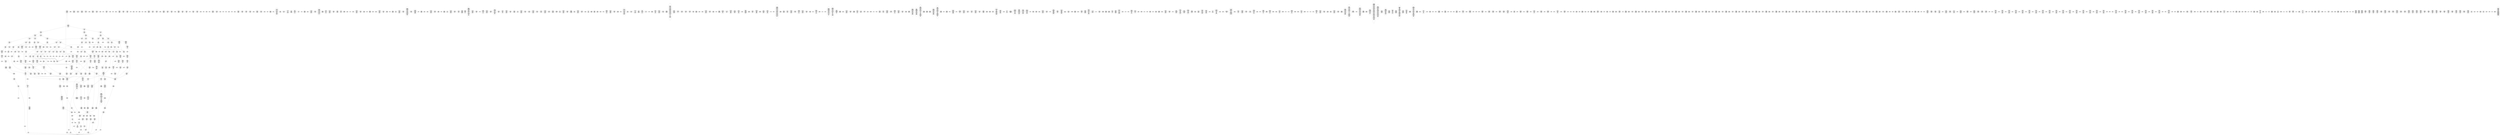 /* Generated by GvGen v.1.0 (https://www.github.com/stricaud/gvgen) */

digraph G {
compound=true;
   node1 [label="[anywhere]"];
   node2 [label="# 0x0
PUSHX Data
PUSHX Data
MSTORE
PUSHX LogicData
CALLDATASIZE
LT
PUSHX Data
JUMPI
"];
   node3 [label="# 0xd
PUSHX Data
CALLDATALOAD
PUSHX BitData
SHR
PUSHX LogicData
GT
PUSHX Data
JUMPI
"];
   node4 [label="# 0x1e
PUSHX LogicData
GT
PUSHX Data
JUMPI
"];
   node5 [label="# 0x29
PUSHX LogicData
GT
PUSHX Data
JUMPI
"];
   node6 [label="# 0x34
PUSHX LogicData
EQ
PUSHX Data
JUMPI
"];
   node7 [label="# 0x3f
PUSHX LogicData
EQ
PUSHX Data
JUMPI
"];
   node8 [label="# 0x4a
PUSHX LogicData
EQ
PUSHX Data
JUMPI
"];
   node9 [label="# 0x55
PUSHX LogicData
EQ
PUSHX Data
JUMPI
"];
   node10 [label="# 0x60
PUSHX Data
JUMP
"];
   node11 [label="# 0x64
JUMPDEST
PUSHX LogicData
EQ
PUSHX Data
JUMPI
"];
   node12 [label="# 0x70
PUSHX LogicData
EQ
PUSHX Data
JUMPI
"];
   node13 [label="# 0x7b
PUSHX LogicData
EQ
PUSHX Data
JUMPI
"];
   node14 [label="# 0x86
PUSHX LogicData
EQ
PUSHX Data
JUMPI
"];
   node15 [label="# 0x91
PUSHX Data
JUMP
"];
   node16 [label="# 0x95
JUMPDEST
PUSHX LogicData
GT
PUSHX Data
JUMPI
"];
   node17 [label="# 0xa1
PUSHX LogicData
EQ
PUSHX Data
JUMPI
"];
   node18 [label="# 0xac
PUSHX LogicData
EQ
PUSHX Data
JUMPI
"];
   node19 [label="# 0xb7
PUSHX LogicData
EQ
PUSHX Data
JUMPI
"];
   node20 [label="# 0xc2
PUSHX LogicData
EQ
PUSHX Data
JUMPI
"];
   node21 [label="# 0xcd
PUSHX Data
JUMP
"];
   node22 [label="# 0xd1
JUMPDEST
PUSHX LogicData
EQ
PUSHX Data
JUMPI
"];
   node23 [label="# 0xdd
PUSHX LogicData
EQ
PUSHX Data
JUMPI
"];
   node24 [label="# 0xe8
PUSHX LogicData
EQ
PUSHX Data
JUMPI
"];
   node25 [label="# 0xf3
PUSHX LogicData
EQ
PUSHX Data
JUMPI
"];
   node26 [label="# 0xfe
PUSHX Data
JUMP
"];
   node27 [label="# 0x102
JUMPDEST
PUSHX LogicData
GT
PUSHX Data
JUMPI
"];
   node28 [label="# 0x10e
PUSHX LogicData
GT
PUSHX Data
JUMPI
"];
   node29 [label="# 0x119
PUSHX LogicData
EQ
PUSHX Data
JUMPI
"];
   node30 [label="# 0x124
PUSHX LogicData
EQ
PUSHX Data
JUMPI
"];
   node31 [label="# 0x12f
PUSHX LogicData
EQ
PUSHX Data
JUMPI
"];
   node32 [label="# 0x13a
PUSHX LogicData
EQ
PUSHX Data
JUMPI
"];
   node33 [label="# 0x145
PUSHX Data
JUMP
"];
   node34 [label="# 0x149
JUMPDEST
PUSHX LogicData
EQ
PUSHX Data
JUMPI
"];
   node35 [label="# 0x155
PUSHX LogicData
EQ
PUSHX Data
JUMPI
"];
   node36 [label="# 0x160
PUSHX LogicData
EQ
PUSHX Data
JUMPI
"];
   node37 [label="# 0x16b
PUSHX LogicData
EQ
PUSHX Data
JUMPI
"];
   node38 [label="# 0x176
PUSHX Data
JUMP
"];
   node39 [label="# 0x17a
JUMPDEST
PUSHX LogicData
GT
PUSHX Data
JUMPI
"];
   node40 [label="# 0x186
PUSHX LogicData
EQ
PUSHX Data
JUMPI
"];
   node41 [label="# 0x191
PUSHX LogicData
EQ
PUSHX Data
JUMPI
"];
   node42 [label="# 0x19c
PUSHX LogicData
EQ
PUSHX Data
JUMPI
"];
   node43 [label="# 0x1a7
PUSHX LogicData
EQ
PUSHX Data
JUMPI
"];
   node44 [label="# 0x1b2
PUSHX Data
JUMP
"];
   node45 [label="# 0x1b6
JUMPDEST
PUSHX LogicData
EQ
PUSHX Data
JUMPI
"];
   node46 [label="# 0x1c2
PUSHX LogicData
EQ
PUSHX Data
JUMPI
"];
   node47 [label="# 0x1cd
PUSHX LogicData
EQ
PUSHX Data
JUMPI
"];
   node48 [label="# 0x1d8
JUMPDEST
PUSHX Data
REVERT
"];
   node49 [label="# 0x1dd
JUMPDEST
CALLVALUE
ISZERO
PUSHX Data
JUMPI
"];
   node50 [label="# 0x1e5
PUSHX Data
REVERT
"];
   node51 [label="# 0x1e9
JUMPDEST
PUSHX Data
PUSHX ArithData
CALLDATASIZE
SUB
ADD
PUSHX Data
PUSHX Data
JUMP
"];
   node52 [label="# 0x1ff
JUMPDEST
PUSHX Data
JUMP
"];
   node53 [label="# 0x204
JUMPDEST
PUSHX MemData
MLOAD
PUSHX Data
PUSHX Data
JUMP
"];
   node54 [label="# 0x211
JUMPDEST
PUSHX MemData
MLOAD
SUB
RETURN
"];
   node55 [label="# 0x21a
JUMPDEST
CALLVALUE
ISZERO
PUSHX Data
JUMPI
"];
   node56 [label="# 0x222
PUSHX Data
REVERT
"];
   node57 [label="# 0x226
JUMPDEST
PUSHX Data
PUSHX Data
JUMP
"];
   node58 [label="# 0x22f
JUMPDEST
PUSHX MemData
MLOAD
PUSHX Data
PUSHX Data
JUMP
"];
   node59 [label="# 0x23c
JUMPDEST
PUSHX MemData
MLOAD
SUB
RETURN
"];
   node60 [label="# 0x245
JUMPDEST
CALLVALUE
ISZERO
PUSHX Data
JUMPI
"];
   node61 [label="# 0x24d
PUSHX Data
REVERT
"];
   node62 [label="# 0x251
JUMPDEST
PUSHX Data
PUSHX ArithData
CALLDATASIZE
SUB
ADD
PUSHX Data
PUSHX Data
JUMP
"];
   node63 [label="# 0x267
JUMPDEST
PUSHX Data
JUMP
"];
   node64 [label="# 0x26c
JUMPDEST
PUSHX MemData
MLOAD
PUSHX Data
PUSHX Data
JUMP
"];
   node65 [label="# 0x279
JUMPDEST
PUSHX MemData
MLOAD
SUB
RETURN
"];
   node66 [label="# 0x282
JUMPDEST
CALLVALUE
ISZERO
PUSHX Data
JUMPI
"];
   node67 [label="# 0x28a
PUSHX Data
REVERT
"];
   node68 [label="# 0x28e
JUMPDEST
PUSHX Data
PUSHX ArithData
CALLDATASIZE
SUB
ADD
PUSHX Data
PUSHX Data
JUMP
"];
   node69 [label="# 0x2a4
JUMPDEST
PUSHX Data
JUMP
"];
   node70 [label="# 0x2a9
JUMPDEST
STOP
"];
   node71 [label="# 0x2ab
JUMPDEST
CALLVALUE
ISZERO
PUSHX Data
JUMPI
"];
   node72 [label="# 0x2b3
PUSHX Data
REVERT
"];
   node73 [label="# 0x2b7
JUMPDEST
PUSHX Data
PUSHX Data
JUMP
"];
   node74 [label="# 0x2c0
JUMPDEST
PUSHX MemData
MLOAD
PUSHX Data
PUSHX Data
JUMP
"];
   node75 [label="# 0x2cd
JUMPDEST
PUSHX MemData
MLOAD
SUB
RETURN
"];
   node76 [label="# 0x2d6
JUMPDEST
CALLVALUE
ISZERO
PUSHX Data
JUMPI
"];
   node77 [label="# 0x2de
PUSHX Data
REVERT
"];
   node78 [label="# 0x2e2
JUMPDEST
PUSHX Data
PUSHX ArithData
CALLDATASIZE
SUB
ADD
PUSHX Data
PUSHX Data
JUMP
"];
   node79 [label="# 0x2f8
JUMPDEST
PUSHX Data
JUMP
"];
   node80 [label="# 0x2fd
JUMPDEST
STOP
"];
   node81 [label="# 0x2ff
JUMPDEST
CALLVALUE
ISZERO
PUSHX Data
JUMPI
"];
   node82 [label="# 0x307
PUSHX Data
REVERT
"];
   node83 [label="# 0x30b
JUMPDEST
PUSHX Data
PUSHX ArithData
CALLDATASIZE
SUB
ADD
PUSHX Data
PUSHX Data
JUMP
"];
   node84 [label="# 0x321
JUMPDEST
PUSHX Data
JUMP
"];
   node85 [label="# 0x326
JUMPDEST
PUSHX MemData
MLOAD
PUSHX Data
PUSHX Data
JUMP
"];
   node86 [label="# 0x333
JUMPDEST
PUSHX MemData
MLOAD
SUB
RETURN
"];
   node87 [label="# 0x33c
JUMPDEST
CALLVALUE
ISZERO
PUSHX Data
JUMPI
"];
   node88 [label="# 0x344
PUSHX Data
REVERT
"];
   node89 [label="# 0x348
JUMPDEST
PUSHX Data
PUSHX Data
JUMP
"];
   node90 [label="# 0x351
JUMPDEST
PUSHX MemData
MLOAD
PUSHX Data
PUSHX Data
JUMP
"];
   node91 [label="# 0x35e
JUMPDEST
PUSHX MemData
MLOAD
SUB
RETURN
"];
   node92 [label="# 0x367
JUMPDEST
CALLVALUE
ISZERO
PUSHX Data
JUMPI
"];
   node93 [label="# 0x36f
PUSHX Data
REVERT
"];
   node94 [label="# 0x373
JUMPDEST
PUSHX Data
PUSHX Data
JUMP
"];
   node95 [label="# 0x37c
JUMPDEST
STOP
"];
   node96 [label="# 0x37e
JUMPDEST
CALLVALUE
ISZERO
PUSHX Data
JUMPI
"];
   node97 [label="# 0x386
PUSHX Data
REVERT
"];
   node98 [label="# 0x38a
JUMPDEST
PUSHX Data
PUSHX ArithData
CALLDATASIZE
SUB
ADD
PUSHX Data
PUSHX Data
JUMP
"];
   node99 [label="# 0x3a0
JUMPDEST
PUSHX Data
JUMP
"];
   node100 [label="# 0x3a5
JUMPDEST
STOP
"];
   node101 [label="# 0x3a7
JUMPDEST
CALLVALUE
ISZERO
PUSHX Data
JUMPI
"];
   node102 [label="# 0x3af
PUSHX Data
REVERT
"];
   node103 [label="# 0x3b3
JUMPDEST
PUSHX Data
PUSHX ArithData
CALLDATASIZE
SUB
ADD
PUSHX Data
PUSHX Data
JUMP
"];
   node104 [label="# 0x3c9
JUMPDEST
PUSHX Data
JUMP
"];
   node105 [label="# 0x3ce
JUMPDEST
STOP
"];
   node106 [label="# 0x3d0
JUMPDEST
CALLVALUE
ISZERO
PUSHX Data
JUMPI
"];
   node107 [label="# 0x3d8
PUSHX Data
REVERT
"];
   node108 [label="# 0x3dc
JUMPDEST
PUSHX Data
PUSHX ArithData
CALLDATASIZE
SUB
ADD
PUSHX Data
PUSHX Data
JUMP
"];
   node109 [label="# 0x3f2
JUMPDEST
PUSHX Data
JUMP
"];
   node110 [label="# 0x3f7
JUMPDEST
PUSHX MemData
MLOAD
PUSHX Data
PUSHX Data
JUMP
"];
   node111 [label="# 0x404
JUMPDEST
PUSHX MemData
MLOAD
SUB
RETURN
"];
   node112 [label="# 0x40d
JUMPDEST
CALLVALUE
ISZERO
PUSHX Data
JUMPI
"];
   node113 [label="# 0x415
PUSHX Data
REVERT
"];
   node114 [label="# 0x419
JUMPDEST
PUSHX Data
PUSHX Data
JUMP
"];
   node115 [label="# 0x422
JUMPDEST
PUSHX MemData
MLOAD
PUSHX Data
PUSHX Data
JUMP
"];
   node116 [label="# 0x42f
JUMPDEST
PUSHX MemData
MLOAD
SUB
RETURN
"];
   node117 [label="# 0x438
JUMPDEST
CALLVALUE
ISZERO
PUSHX Data
JUMPI
"];
   node118 [label="# 0x440
PUSHX Data
REVERT
"];
   node119 [label="# 0x444
JUMPDEST
PUSHX Data
PUSHX ArithData
CALLDATASIZE
SUB
ADD
PUSHX Data
PUSHX Data
JUMP
"];
   node120 [label="# 0x45a
JUMPDEST
PUSHX Data
JUMP
"];
   node121 [label="# 0x45f
JUMPDEST
PUSHX MemData
MLOAD
PUSHX Data
PUSHX Data
JUMP
"];
   node122 [label="# 0x46c
JUMPDEST
PUSHX MemData
MLOAD
SUB
RETURN
"];
   node123 [label="# 0x475
JUMPDEST
CALLVALUE
ISZERO
PUSHX Data
JUMPI
"];
   node124 [label="# 0x47d
PUSHX Data
REVERT
"];
   node125 [label="# 0x481
JUMPDEST
PUSHX Data
PUSHX Data
JUMP
"];
   node126 [label="# 0x48a
JUMPDEST
PUSHX MemData
MLOAD
PUSHX Data
PUSHX Data
JUMP
"];
   node127 [label="# 0x497
JUMPDEST
PUSHX MemData
MLOAD
SUB
RETURN
"];
   node128 [label="# 0x4a0
JUMPDEST
CALLVALUE
ISZERO
PUSHX Data
JUMPI
"];
   node129 [label="# 0x4a8
PUSHX Data
REVERT
"];
   node130 [label="# 0x4ac
JUMPDEST
PUSHX Data
PUSHX ArithData
CALLDATASIZE
SUB
ADD
PUSHX Data
PUSHX Data
JUMP
"];
   node131 [label="# 0x4c2
JUMPDEST
PUSHX Data
JUMP
"];
   node132 [label="# 0x4c7
JUMPDEST
PUSHX MemData
MLOAD
PUSHX Data
PUSHX Data
JUMP
"];
   node133 [label="# 0x4d4
JUMPDEST
PUSHX MemData
MLOAD
SUB
RETURN
"];
   node134 [label="# 0x4dd
JUMPDEST
CALLVALUE
ISZERO
PUSHX Data
JUMPI
"];
   node135 [label="# 0x4e5
PUSHX Data
REVERT
"];
   node136 [label="# 0x4e9
JUMPDEST
PUSHX Data
PUSHX Data
JUMP
"];
   node137 [label="# 0x4f2
JUMPDEST
PUSHX MemData
MLOAD
PUSHX Data
PUSHX Data
JUMP
"];
   node138 [label="# 0x4ff
JUMPDEST
PUSHX MemData
MLOAD
SUB
RETURN
"];
   node139 [label="# 0x508
JUMPDEST
CALLVALUE
ISZERO
PUSHX Data
JUMPI
"];
   node140 [label="# 0x510
PUSHX Data
REVERT
"];
   node141 [label="# 0x514
JUMPDEST
PUSHX Data
PUSHX Data
JUMP
"];
   node142 [label="# 0x51d
JUMPDEST
STOP
"];
   node143 [label="# 0x51f
JUMPDEST
CALLVALUE
ISZERO
PUSHX Data
JUMPI
"];
   node144 [label="# 0x527
PUSHX Data
REVERT
"];
   node145 [label="# 0x52b
JUMPDEST
PUSHX Data
PUSHX Data
JUMP
"];
   node146 [label="# 0x534
JUMPDEST
PUSHX MemData
MLOAD
PUSHX Data
PUSHX Data
JUMP
"];
   node147 [label="# 0x541
JUMPDEST
PUSHX MemData
MLOAD
SUB
RETURN
"];
   node148 [label="# 0x54a
JUMPDEST
CALLVALUE
ISZERO
PUSHX Data
JUMPI
"];
   node149 [label="# 0x552
PUSHX Data
REVERT
"];
   node150 [label="# 0x556
JUMPDEST
PUSHX Data
PUSHX Data
JUMP
"];
   node151 [label="# 0x55f
JUMPDEST
PUSHX MemData
MLOAD
PUSHX Data
PUSHX Data
JUMP
"];
   node152 [label="# 0x56c
JUMPDEST
PUSHX MemData
MLOAD
SUB
RETURN
"];
   node153 [label="# 0x575
JUMPDEST
PUSHX Data
PUSHX ArithData
CALLDATASIZE
SUB
ADD
PUSHX Data
PUSHX Data
JUMP
"];
   node154 [label="# 0x58a
JUMPDEST
PUSHX Data
JUMP
"];
   node155 [label="# 0x58f
JUMPDEST
STOP
"];
   node156 [label="# 0x591
JUMPDEST
CALLVALUE
ISZERO
PUSHX Data
JUMPI
"];
   node157 [label="# 0x599
PUSHX Data
REVERT
"];
   node158 [label="# 0x59d
JUMPDEST
PUSHX Data
PUSHX ArithData
CALLDATASIZE
SUB
ADD
PUSHX Data
PUSHX Data
JUMP
"];
   node159 [label="# 0x5b3
JUMPDEST
PUSHX Data
JUMP
"];
   node160 [label="# 0x5b8
JUMPDEST
STOP
"];
   node161 [label="# 0x5ba
JUMPDEST
CALLVALUE
ISZERO
PUSHX Data
JUMPI
"];
   node162 [label="# 0x5c2
PUSHX Data
REVERT
"];
   node163 [label="# 0x5c6
JUMPDEST
PUSHX Data
PUSHX Data
JUMP
"];
   node164 [label="# 0x5cf
JUMPDEST
PUSHX MemData
MLOAD
PUSHX Data
PUSHX Data
JUMP
"];
   node165 [label="# 0x5dc
JUMPDEST
PUSHX MemData
MLOAD
SUB
RETURN
"];
   node166 [label="# 0x5e5
JUMPDEST
CALLVALUE
ISZERO
PUSHX Data
JUMPI
"];
   node167 [label="# 0x5ed
PUSHX Data
REVERT
"];
   node168 [label="# 0x5f1
JUMPDEST
PUSHX Data
PUSHX ArithData
CALLDATASIZE
SUB
ADD
PUSHX Data
PUSHX Data
JUMP
"];
   node169 [label="# 0x607
JUMPDEST
PUSHX Data
JUMP
"];
   node170 [label="# 0x60c
JUMPDEST
STOP
"];
   node171 [label="# 0x60e
JUMPDEST
CALLVALUE
ISZERO
PUSHX Data
JUMPI
"];
   node172 [label="# 0x616
PUSHX Data
REVERT
"];
   node173 [label="# 0x61a
JUMPDEST
PUSHX Data
PUSHX Data
JUMP
"];
   node174 [label="# 0x623
JUMPDEST
STOP
"];
   node175 [label="# 0x625
JUMPDEST
CALLVALUE
ISZERO
PUSHX Data
JUMPI
"];
   node176 [label="# 0x62d
PUSHX Data
REVERT
"];
   node177 [label="# 0x631
JUMPDEST
PUSHX Data
PUSHX ArithData
CALLDATASIZE
SUB
ADD
PUSHX Data
PUSHX Data
JUMP
"];
   node178 [label="# 0x647
JUMPDEST
PUSHX Data
JUMP
"];
   node179 [label="# 0x64c
JUMPDEST
STOP
"];
   node180 [label="# 0x64e
JUMPDEST
CALLVALUE
ISZERO
PUSHX Data
JUMPI
"];
   node181 [label="# 0x656
PUSHX Data
REVERT
"];
   node182 [label="# 0x65a
JUMPDEST
PUSHX Data
PUSHX ArithData
CALLDATASIZE
SUB
ADD
PUSHX Data
PUSHX Data
JUMP
"];
   node183 [label="# 0x670
JUMPDEST
PUSHX Data
JUMP
"];
   node184 [label="# 0x675
JUMPDEST
PUSHX MemData
MLOAD
PUSHX Data
PUSHX Data
JUMP
"];
   node185 [label="# 0x682
JUMPDEST
PUSHX MemData
MLOAD
SUB
RETURN
"];
   node186 [label="# 0x68b
JUMPDEST
CALLVALUE
ISZERO
PUSHX Data
JUMPI
"];
   node187 [label="# 0x693
PUSHX Data
REVERT
"];
   node188 [label="# 0x697
JUMPDEST
PUSHX Data
PUSHX Data
JUMP
"];
   node189 [label="# 0x6a0
JUMPDEST
PUSHX MemData
MLOAD
PUSHX Data
PUSHX Data
JUMP
"];
   node190 [label="# 0x6ad
JUMPDEST
PUSHX MemData
MLOAD
SUB
RETURN
"];
   node191 [label="# 0x6b6
JUMPDEST
CALLVALUE
ISZERO
PUSHX Data
JUMPI
"];
   node192 [label="# 0x6be
PUSHX Data
REVERT
"];
   node193 [label="# 0x6c2
JUMPDEST
PUSHX Data
PUSHX Data
JUMP
"];
   node194 [label="# 0x6cb
JUMPDEST
PUSHX MemData
MLOAD
PUSHX Data
PUSHX Data
JUMP
"];
   node195 [label="# 0x6d8
JUMPDEST
PUSHX MemData
MLOAD
SUB
RETURN
"];
   node196 [label="# 0x6e1
JUMPDEST
CALLVALUE
ISZERO
PUSHX Data
JUMPI
"];
   node197 [label="# 0x6e9
PUSHX Data
REVERT
"];
   node198 [label="# 0x6ed
JUMPDEST
PUSHX Data
PUSHX ArithData
CALLDATASIZE
SUB
ADD
PUSHX Data
PUSHX Data
JUMP
"];
   node199 [label="# 0x703
JUMPDEST
PUSHX Data
JUMP
"];
   node200 [label="# 0x708
JUMPDEST
PUSHX MemData
MLOAD
PUSHX Data
PUSHX Data
JUMP
"];
   node201 [label="# 0x715
JUMPDEST
PUSHX MemData
MLOAD
SUB
RETURN
"];
   node202 [label="# 0x71e
JUMPDEST
CALLVALUE
ISZERO
PUSHX Data
JUMPI
"];
   node203 [label="# 0x726
PUSHX Data
REVERT
"];
   node204 [label="# 0x72a
JUMPDEST
PUSHX Data
PUSHX ArithData
CALLDATASIZE
SUB
ADD
PUSHX Data
PUSHX Data
JUMP
"];
   node205 [label="# 0x740
JUMPDEST
PUSHX Data
JUMP
"];
   node206 [label="# 0x745
JUMPDEST
STOP
"];
   node207 [label="# 0x747
JUMPDEST
PUSHX Data
PUSHX Data
PUSHX Data
JUMP
"];
   node208 [label="# 0x752
JUMPDEST
JUMP
"];
   node209 [label="# 0x759
JUMPDEST
PUSHX Data
PUSHX StorData
SLOAD
PUSHX Data
PUSHX Data
JUMP
"];
   node210 [label="# 0x768
JUMPDEST
PUSHX ArithData
ADD
PUSHX ArithData
DIV
MUL
PUSHX ArithData
ADD
PUSHX MemData
MLOAD
ADD
PUSHX Data
MSTORE
MSTORE
PUSHX ArithData
ADD
SLOAD
PUSHX Data
PUSHX Data
JUMP
"];
   node211 [label="# 0x794
JUMPDEST
ISZERO
PUSHX Data
JUMPI
"];
   node212 [label="# 0x79b
PUSHX LogicData
LT
PUSHX Data
JUMPI
"];
   node213 [label="# 0x7a3
PUSHX ArithData
SLOAD
DIV
MUL
MSTORE
PUSHX ArithData
ADD
PUSHX Data
JUMP
"];
   node214 [label="# 0x7b6
JUMPDEST
ADD
PUSHX Data
MSTORE
PUSHX Data
PUSHX Data
SHA3
"];
   node215 [label="# 0x7c4
JUMPDEST
SLOAD
MSTORE
PUSHX ArithData
ADD
PUSHX ArithData
ADD
GT
PUSHX Data
JUMPI
"];
   node216 [label="# 0x7d8
SUB
PUSHX BitData
AND
ADD
"];
   node217 [label="# 0x7e1
JUMPDEST
JUMP
"];
   node218 [label="# 0x7eb
JUMPDEST
PUSHX Data
PUSHX Data
PUSHX Data
JUMP
"];
   node219 [label="# 0x7f6
JUMPDEST
PUSHX Data
JUMPI
"];
   node220 [label="# 0x7fb
PUSHX MemData
MLOAD
PUSHX Data
MSTORE
PUSHX ArithData
ADD
PUSHX Data
PUSHX Data
JUMP
"];
   node221 [label="# 0x82c
JUMPDEST
PUSHX MemData
MLOAD
SUB
REVERT
"];
   node222 [label="# 0x835
JUMPDEST
PUSHX Data
PUSHX ArithData
MSTORE
PUSHX ArithData
ADD
MSTORE
PUSHX ArithData
ADD
PUSHX Data
SHA3
PUSHX ArithData
SLOAD
PUSHX ArithData
EXP
DIV
PUSHX BitData
AND
JUMP
"];
   node223 [label="# 0x870
JUMPDEST
PUSHX Data
PUSHX Data
PUSHX Data
JUMP
"];
   node224 [label="# 0x87b
JUMPDEST
PUSHX BitData
AND
PUSHX BitData
AND
EQ
ISZERO
PUSHX Data
JUMPI
"];
   node225 [label="# 0x8b2
PUSHX MemData
MLOAD
PUSHX Data
MSTORE
PUSHX ArithData
ADD
PUSHX Data
PUSHX Data
JUMP
"];
   node226 [label="# 0x8e3
JUMPDEST
PUSHX MemData
MLOAD
SUB
REVERT
"];
   node227 [label="# 0x8ec
JUMPDEST
PUSHX BitData
AND
PUSHX Data
PUSHX Data
JUMP
"];
   node228 [label="# 0x90b
JUMPDEST
PUSHX BitData
AND
EQ
PUSHX Data
JUMPI
"];
   node229 [label="# 0x928
PUSHX Data
PUSHX Data
PUSHX Data
JUMP
"];
   node230 [label="# 0x934
JUMPDEST
PUSHX Data
JUMP
"];
   node231 [label="# 0x939
JUMPDEST
"];
   node232 [label="# 0x93a
JUMPDEST
PUSHX Data
JUMPI
"];
   node233 [label="# 0x93f
PUSHX MemData
MLOAD
PUSHX Data
MSTORE
PUSHX ArithData
ADD
PUSHX Data
PUSHX Data
JUMP
"];
   node234 [label="# 0x970
JUMPDEST
PUSHX MemData
MLOAD
SUB
REVERT
"];
   node235 [label="# 0x979
JUMPDEST
PUSHX Data
PUSHX Data
JUMP
"];
   node236 [label="# 0x983
JUMPDEST
JUMP
"];
   node237 [label="# 0x988
JUMPDEST
PUSHX Data
PUSHX StorData
SLOAD
JUMP
"];
   node238 [label="# 0x995
JUMPDEST
PUSHX Data
PUSHX Data
PUSHX Data
JUMP
"];
   node239 [label="# 0x9a0
JUMPDEST
PUSHX Data
JUMP
"];
   node240 [label="# 0x9a6
JUMPDEST
PUSHX Data
JUMPI
"];
   node241 [label="# 0x9ab
PUSHX MemData
MLOAD
PUSHX Data
MSTORE
PUSHX ArithData
ADD
PUSHX Data
PUSHX Data
JUMP
"];
   node242 [label="# 0x9dc
JUMPDEST
PUSHX MemData
MLOAD
SUB
REVERT
"];
   node243 [label="# 0x9e5
JUMPDEST
PUSHX Data
PUSHX Data
JUMP
"];
   node244 [label="# 0x9f0
JUMPDEST
JUMP
"];
   node245 [label="# 0x9f5
JUMPDEST
PUSHX Data
PUSHX Data
PUSHX Data
JUMP
"];
   node246 [label="# 0xa00
JUMPDEST
LT
PUSHX Data
JUMPI
"];
   node247 [label="# 0xa07
PUSHX MemData
MLOAD
PUSHX Data
MSTORE
PUSHX ArithData
ADD
PUSHX Data
PUSHX Data
JUMP
"];
   node248 [label="# 0xa38
JUMPDEST
PUSHX MemData
MLOAD
SUB
REVERT
"];
   node249 [label="# 0xa41
JUMPDEST
PUSHX Data
PUSHX ArithData
PUSHX BitData
AND
PUSHX BitData
AND
MSTORE
PUSHX ArithData
ADD
MSTORE
PUSHX ArithData
ADD
PUSHX Data
SHA3
PUSHX ArithData
MSTORE
PUSHX ArithData
ADD
MSTORE
PUSHX ArithData
ADD
PUSHX Data
SHA3
SLOAD
JUMP
"];
   node250 [label="# 0xa9a
JUMPDEST
PUSHX StorData
SLOAD
JUMP
"];
   node251 [label="# 0xaa0
JUMPDEST
PUSHX Data
PUSHX Data
JUMP
"];
   node252 [label="# 0xaa8
JUMPDEST
PUSHX BitData
AND
PUSHX Data
PUSHX Data
JUMP
"];
   node253 [label="# 0xac6
JUMPDEST
PUSHX BitData
AND
EQ
PUSHX Data
JUMPI
"];
   node254 [label="# 0xae2
PUSHX MemData
MLOAD
PUSHX Data
MSTORE
PUSHX ArithData
ADD
PUSHX Data
PUSHX Data
JUMP
"];
   node255 [label="# 0xb13
JUMPDEST
PUSHX MemData
MLOAD
SUB
REVERT
"];
   node256 [label="# 0xb1c
JUMPDEST
PUSHX Data
SELFBALANCE
CALLER
PUSHX BitData
AND
PUSHX ArithData
ISZERO
MUL
PUSHX MemData
MLOAD
PUSHX Data
PUSHX MemData
MLOAD
SUB
CALL
ISZERO
ISZERO
PUSHX Data
JUMPI
"];
   node257 [label="# 0xb5e
RETURNDATASIZE
PUSHX Data
RETURNDATACOPY
RETURNDATASIZE
PUSHX Data
REVERT
"];
   node258 [label="# 0xb67
JUMPDEST
JUMP
"];
   node259 [label="# 0xb6b
JUMPDEST
PUSHX Data
PUSHX MemData
MLOAD
PUSHX ArithData
ADD
PUSHX Data
MSTORE
PUSHX Data
MSTORE
PUSHX Data
JUMP
"];
   node260 [label="# 0xb86
JUMPDEST
JUMP
"];
   node261 [label="# 0xb8b
JUMPDEST
PUSHX Data
PUSHX Data
PUSHX Data
JUMP
"];
   node262 [label="# 0xb96
JUMPDEST
PUSHX Data
JUMP
"];
   node263 [label="# 0xb9c
JUMPDEST
PUSHX Data
JUMPI
"];
   node264 [label="# 0xba1
PUSHX MemData
MLOAD
PUSHX Data
MSTORE
PUSHX ArithData
ADD
PUSHX Data
PUSHX Data
JUMP
"];
   node265 [label="# 0xbd2
JUMPDEST
PUSHX MemData
MLOAD
SUB
REVERT
"];
   node266 [label="# 0xbdb
JUMPDEST
PUSHX Data
PUSHX Data
JUMP
"];
   node267 [label="# 0xbe4
JUMPDEST
JUMP
"];
   node268 [label="# 0xbe7
JUMPDEST
PUSHX Data
PUSHX Data
PUSHX Data
JUMP
"];
   node269 [label="# 0xbf1
JUMPDEST
LT
PUSHX Data
JUMPI
"];
   node270 [label="# 0xbf8
PUSHX MemData
MLOAD
PUSHX Data
MSTORE
PUSHX ArithData
ADD
PUSHX Data
PUSHX Data
JUMP
"];
   node271 [label="# 0xc29
JUMPDEST
PUSHX MemData
MLOAD
SUB
REVERT
"];
   node272 [label="# 0xc32
JUMPDEST
PUSHX StorData
SLOAD
LT
PUSHX Data
JUMPI
"];
   node273 [label="# 0xc3e
PUSHX Data
PUSHX Data
MSTORE
PUSHX Data
PUSHX Data
MSTORE
PUSHX Data
PUSHX Data
REVERT
"];
   node274 [label="# 0xc6c
JUMPDEST
PUSHX Data
MSTORE
PUSHX Data
PUSHX Data
SHA3
ADD
SLOAD
JUMP
"];
   node275 [label="# 0xc7e
JUMPDEST
PUSHX StorData
SLOAD
JUMP
"];
   node276 [label="# 0xc84
JUMPDEST
PUSHX Data
PUSHX Data
PUSHX ArithData
MSTORE
PUSHX ArithData
ADD
MSTORE
PUSHX ArithData
ADD
PUSHX Data
SHA3
PUSHX ArithData
SLOAD
PUSHX ArithData
EXP
DIV
PUSHX BitData
AND
PUSHX BitData
PUSHX BitData
AND
PUSHX BitData
AND
EQ
ISZERO
PUSHX Data
JUMPI
"];
   node277 [label="# 0xcf3
PUSHX MemData
MLOAD
PUSHX Data
MSTORE
PUSHX ArithData
ADD
PUSHX Data
PUSHX Data
JUMP
"];
   node278 [label="# 0xd24
JUMPDEST
PUSHX MemData
MLOAD
SUB
REVERT
"];
   node279 [label="# 0xd2d
JUMPDEST
JUMP
"];
   node280 [label="# 0xd36
JUMPDEST
PUSHX MemData
MLOAD
PUSHX ArithData
ADD
PUSHX Data
MSTORE
PUSHX Data
MSTORE
PUSHX ArithData
ADD
PUSHX Data
PUSHX Data
CODECOPY
JUMP
"];
   node281 [label="# 0xd52
JUMPDEST
PUSHX BitData
PUSHX BitData
AND
PUSHX BitData
AND
EQ
ISZERO
PUSHX Data
JUMPI
"];
   node282 [label="# 0xd89
PUSHX MemData
MLOAD
PUSHX Data
MSTORE
PUSHX ArithData
ADD
PUSHX Data
PUSHX Data
JUMP
"];
   node283 [label="# 0xdba
JUMPDEST
PUSHX MemData
MLOAD
SUB
REVERT
"];
   node284 [label="# 0xdc3
JUMPDEST
PUSHX Data
PUSHX ArithData
PUSHX BitData
AND
PUSHX BitData
AND
MSTORE
PUSHX ArithData
ADD
MSTORE
PUSHX ArithData
ADD
PUSHX Data
SHA3
SLOAD
JUMP
"];
   node285 [label="# 0xe0a
JUMPDEST
PUSHX Data
JUMP
"];
   node286 [label="# 0xe0f
JUMPDEST
PUSHX Data
PUSHX Data
JUMP
"];
   node287 [label="# 0xe17
JUMPDEST
PUSHX BitData
AND
PUSHX Data
PUSHX Data
JUMP
"];
   node288 [label="# 0xe35
JUMPDEST
PUSHX BitData
AND
EQ
PUSHX Data
JUMPI
"];
   node289 [label="# 0xe51
PUSHX MemData
MLOAD
PUSHX Data
MSTORE
PUSHX ArithData
ADD
PUSHX Data
PUSHX Data
JUMP
"];
   node290 [label="# 0xe82
JUMPDEST
PUSHX MemData
MLOAD
SUB
REVERT
"];
   node291 [label="# 0xe8b
JUMPDEST
PUSHX Data
PUSHX Data
PUSHX Data
JUMP
"];
   node292 [label="# 0xe95
JUMPDEST
JUMP
"];
   node293 [label="# 0xe97
JUMPDEST
PUSHX Data
JUMP
"];
   node294 [label="# 0xea3
JUMPDEST
PUSHX Data
PUSHX StorData
PUSHX ArithData
SLOAD
PUSHX ArithData
EXP
DIV
PUSHX BitData
AND
JUMP
"];
   node295 [label="# 0xecd
JUMPDEST
PUSHX StorData
SLOAD
TIMESTAMP
LT
ISZERO
PUSHX Data
JUMPI
"];
   node296 [label="# 0xed8
PUSHX MemData
MLOAD
PUSHX Data
MSTORE
PUSHX ArithData
ADD
PUSHX Data
PUSHX Data
JUMP
"];
   node297 [label="# 0xf09
JUMPDEST
PUSHX MemData
MLOAD
SUB
REVERT
"];
   node298 [label="# 0xf12
JUMPDEST
PUSHX StorData
SLOAD
PUSHX Data
PUSHX Data
JUMP
"];
   node299 [label="# 0xf1d
JUMPDEST
LT
PUSHX Data
JUMPI
"];
   node300 [label="# 0xf23
PUSHX MemData
MLOAD
PUSHX Data
MSTORE
PUSHX ArithData
ADD
PUSHX Data
PUSHX Data
JUMP
"];
   node301 [label="# 0xf54
JUMPDEST
PUSHX MemData
MLOAD
SUB
REVERT
"];
   node302 [label="# 0xf5d
JUMPDEST
PUSHX LogicData
GT
PUSHX Data
JUMPI
"];
   node303 [label="# 0xf66
PUSHX MemData
MLOAD
PUSHX Data
MSTORE
PUSHX ArithData
ADD
PUSHX Data
PUSHX Data
JUMP
"];
   node304 [label="# 0xf97
JUMPDEST
PUSHX MemData
MLOAD
SUB
REVERT
"];
   node305 [label="# 0xfa0
JUMPDEST
PUSHX LogicData
GT
ISZERO
PUSHX Data
JUMPI
"];
   node306 [label="# 0xfaa
PUSHX MemData
MLOAD
PUSHX Data
MSTORE
PUSHX ArithData
ADD
PUSHX Data
PUSHX Data
JUMP
"];
   node307 [label="# 0xfdb
JUMPDEST
PUSHX MemData
MLOAD
SUB
REVERT
"];
   node308 [label="# 0xfe4
JUMPDEST
PUSHX StorData
SLOAD
PUSHX Data
PUSHX Data
PUSHX Data
JUMP
"];
   node309 [label="# 0xff3
JUMPDEST
PUSHX BitData
PUSHX BitData
AND
JUMP
"];
   node310 [label="# 0x1001
JUMPDEST
GT
ISZERO
PUSHX Data
JUMPI
"];
   node311 [label="# 0x1008
PUSHX MemData
MLOAD
PUSHX Data
MSTORE
PUSHX ArithData
ADD
PUSHX Data
PUSHX Data
JUMP
"];
   node312 [label="# 0x1039
JUMPDEST
PUSHX MemData
MLOAD
SUB
REVERT
"];
   node313 [label="# 0x1042
JUMPDEST
CALLVALUE
PUSHX Data
PUSHX Data
PUSHX BitData
PUSHX BitData
AND
JUMP
"];
   node314 [label="# 0x105e
JUMPDEST
EQ
PUSHX Data
JUMPI
"];
   node315 [label="# 0x1064
PUSHX MemData
MLOAD
PUSHX Data
MSTORE
PUSHX ArithData
ADD
PUSHX Data
PUSHX Data
JUMP
"];
   node316 [label="# 0x1095
JUMPDEST
PUSHX MemData
MLOAD
SUB
REVERT
"];
   node317 [label="# 0x109e
JUMPDEST
PUSHX Data
"];
   node318 [label="# 0x10a1
JUMPDEST
LT
ISZERO
PUSHX Data
JUMPI
"];
   node319 [label="# 0x10aa
PUSHX Data
PUSHX Data
PUSHX Data
JUMP
"];
   node320 [label="# 0x10b3
JUMPDEST
PUSHX Data
CALLER
PUSHX Data
JUMP
"];
   node321 [label="# 0x10bf
JUMPDEST
PUSHX Data
PUSHX Data
JUMP
"];
   node322 [label="# 0x10cb
JUMPDEST
PUSHX Data
JUMP
"];
   node323 [label="# 0x10d3
JUMPDEST
JUMP
"];
   node324 [label="# 0x10d7
JUMPDEST
PUSHX BitData
PUSHX BitData
AND
CALLER
PUSHX BitData
AND
EQ
PUSHX Data
JUMPI
"];
   node325 [label="# 0x112b
PUSHX MemData
MLOAD
PUSHX Data
MSTORE
PUSHX ArithData
ADD
PUSHX Data
PUSHX Data
JUMP
"];
   node326 [label="# 0x115c
JUMPDEST
PUSHX MemData
MLOAD
SUB
REVERT
"];
   node327 [label="# 0x1165
JUMPDEST
PUSHX Data
PUSHX Data
JUMP
"];
   node328 [label="# 0x116f
JUMPDEST
JUMP
"];
   node329 [label="# 0x1173
JUMPDEST
PUSHX Data
PUSHX StorData
SLOAD
PUSHX Data
PUSHX Data
JUMP
"];
   node330 [label="# 0x1182
JUMPDEST
PUSHX ArithData
ADD
PUSHX ArithData
DIV
MUL
PUSHX ArithData
ADD
PUSHX MemData
MLOAD
ADD
PUSHX Data
MSTORE
MSTORE
PUSHX ArithData
ADD
SLOAD
PUSHX Data
PUSHX Data
JUMP
"];
   node331 [label="# 0x11ae
JUMPDEST
ISZERO
PUSHX Data
JUMPI
"];
   node332 [label="# 0x11b5
PUSHX LogicData
LT
PUSHX Data
JUMPI
"];
   node333 [label="# 0x11bd
PUSHX ArithData
SLOAD
DIV
MUL
MSTORE
PUSHX ArithData
ADD
PUSHX Data
JUMP
"];
   node334 [label="# 0x11d0
JUMPDEST
ADD
PUSHX Data
MSTORE
PUSHX Data
PUSHX Data
SHA3
"];
   node335 [label="# 0x11de
JUMPDEST
SLOAD
MSTORE
PUSHX ArithData
ADD
PUSHX ArithData
ADD
GT
PUSHX Data
JUMPI
"];
   node336 [label="# 0x11f2
SUB
PUSHX BitData
AND
ADD
"];
   node337 [label="# 0x11fb
JUMPDEST
JUMP
"];
   node338 [label="# 0x1205
JUMPDEST
PUSHX Data
PUSHX Data
JUMP
"];
   node339 [label="# 0x120d
JUMPDEST
PUSHX BitData
AND
PUSHX BitData
AND
EQ
ISZERO
PUSHX Data
JUMPI
"];
   node340 [label="# 0x1241
PUSHX MemData
MLOAD
PUSHX Data
MSTORE
PUSHX ArithData
ADD
PUSHX Data
PUSHX Data
JUMP
"];
   node341 [label="# 0x1272
JUMPDEST
PUSHX MemData
MLOAD
SUB
REVERT
"];
   node342 [label="# 0x127b
JUMPDEST
PUSHX Data
PUSHX Data
PUSHX Data
PUSHX Data
JUMP
"];
   node343 [label="# 0x1288
JUMPDEST
PUSHX BitData
AND
PUSHX BitData
AND
MSTORE
PUSHX ArithData
ADD
MSTORE
PUSHX ArithData
ADD
PUSHX Data
SHA3
PUSHX ArithData
PUSHX BitData
AND
PUSHX BitData
AND
MSTORE
PUSHX ArithData
ADD
MSTORE
PUSHX ArithData
ADD
PUSHX Data
SHA3
PUSHX ArithData
PUSHX ArithData
EXP
SLOAD
PUSHX ArithData
MUL
NOT
AND
ISZERO
ISZERO
MUL
OR
SSTORE
PUSHX BitData
AND
PUSHX Data
PUSHX Data
JUMP
"];
   node344 [label="# 0x1335
JUMPDEST
PUSHX BitData
AND
PUSHX Data
PUSHX MemData
MLOAD
PUSHX Data
PUSHX Data
JUMP
"];
   node345 [label="# 0x137a
JUMPDEST
PUSHX MemData
MLOAD
SUB
LOGX
JUMP
"];
   node346 [label="# 0x1386
JUMPDEST
PUSHX LogicData
PUSHX StorData
SLOAD
EQ
PUSHX Data
JUMPI
"];
   node347 [label="# 0x1391
PUSHX MemData
MLOAD
PUSHX Data
MSTORE
PUSHX ArithData
ADD
PUSHX Data
PUSHX Data
JUMP
"];
   node348 [label="# 0x13c2
JUMPDEST
PUSHX MemData
MLOAD
SUB
REVERT
"];
   node349 [label="# 0x13cb
JUMPDEST
PUSHX BitData
SHL
PUSHX StorData
SLOAD
EQ
PUSHX Data
JUMPI
"];
   node350 [label="# 0x13d8
PUSHX MemData
MLOAD
PUSHX Data
MSTORE
PUSHX ArithData
ADD
PUSHX Data
PUSHX Data
JUMP
"];
   node351 [label="# 0x1409
JUMPDEST
PUSHX MemData
MLOAD
SUB
REVERT
"];
   node352 [label="# 0x1412
JUMPDEST
PUSHX StorData
SLOAD
PUSHX Data
PUSHX Data
JUMP
"];
   node353 [label="# 0x141d
JUMPDEST
LT
ISZERO
PUSHX Data
JUMPI
"];
   node354 [label="# 0x1424
PUSHX MemData
MLOAD
PUSHX Data
MSTORE
PUSHX ArithData
ADD
PUSHX Data
PUSHX Data
JUMP
"];
   node355 [label="# 0x1455
JUMPDEST
PUSHX MemData
MLOAD
SUB
REVERT
"];
   node356 [label="# 0x145e
JUMPDEST
PUSHX Data
PUSHX StorData
SLOAD
PUSHX StorData
SLOAD
PUSHX Data
JUMP
"];
   node357 [label="# 0x146c
JUMPDEST
PUSHX Data
SSTORE
JUMP
"];
   node358 [label="# 0x1474
JUMPDEST
PUSHX Data
PUSHX Data
PUSHX Data
JUMP
"];
   node359 [label="# 0x147f
JUMPDEST
PUSHX Data
JUMP
"];
   node360 [label="# 0x1485
JUMPDEST
PUSHX Data
JUMPI
"];
   node361 [label="# 0x148a
PUSHX MemData
MLOAD
PUSHX Data
MSTORE
PUSHX ArithData
ADD
PUSHX Data
PUSHX Data
JUMP
"];
   node362 [label="# 0x14bb
JUMPDEST
PUSHX MemData
MLOAD
SUB
REVERT
"];
   node363 [label="# 0x14c4
JUMPDEST
PUSHX Data
PUSHX Data
JUMP
"];
   node364 [label="# 0x14d0
JUMPDEST
JUMP
"];
   node365 [label="# 0x14d6
JUMPDEST
PUSHX Data
PUSHX Data
PUSHX Data
PUSHX Data
JUMP
"];
   node366 [label="# 0x14e2
JUMPDEST
PUSHX LogicData
PUSHX StorData
SLOAD
EQ
ISZERO
PUSHX Data
JUMPI
"];
   node367 [label="# 0x14f0
PUSHX LogicData
MLOAD
GT
PUSHX Data
JUMPI
"];
   node368 [label="# 0x14f9
PUSHX MemData
MLOAD
PUSHX ArithData
ADD
PUSHX Data
MSTORE
PUSHX Data
MSTORE
PUSHX Data
JUMP
"];
   node369 [label="# 0x150d
JUMPDEST
PUSHX MemData
MLOAD
PUSHX ArithData
ADD
PUSHX Data
PUSHX Data
JUMP
"];
   node370 [label="# 0x151e
JUMPDEST
PUSHX MemData
MLOAD
PUSHX ArithData
SUB
SUB
MSTORE
PUSHX Data
MSTORE
"];
   node371 [label="# 0x152e
JUMPDEST
PUSHX Data
JUMP
"];
   node372 [label="# 0x1536
JUMPDEST
PUSHX Data
PUSHX StorData
SLOAD
PUSHX Data
PUSHX StorData
SLOAD
PUSHX BitData
PUSHX BitData
AND
JUMP
"];
   node373 [label="# 0x1550
JUMPDEST
PUSHX Data
PUSHX Data
JUMP
"];
   node374 [label="# 0x155a
JUMPDEST
PUSHX LogicData
MLOAD
GT
PUSHX Data
JUMPI
"];
   node375 [label="# 0x1566
PUSHX MemData
MLOAD
PUSHX ArithData
ADD
PUSHX Data
MSTORE
PUSHX Data
MSTORE
PUSHX Data
JUMP
"];
   node376 [label="# 0x157a
JUMPDEST
PUSHX Data
PUSHX Data
JUMP
"];
   node377 [label="# 0x1584
JUMPDEST
PUSHX MemData
MLOAD
PUSHX ArithData
ADD
PUSHX Data
PUSHX Data
JUMP
"];
   node378 [label="# 0x1595
JUMPDEST
PUSHX MemData
MLOAD
PUSHX ArithData
SUB
SUB
MSTORE
PUSHX Data
MSTORE
"];
   node379 [label="# 0x15a5
JUMPDEST
"];
   node380 [label="# 0x15aa
JUMPDEST
JUMP
"];
   node381 [label="# 0x15af
JUMPDEST
PUSHX StorData
SLOAD
JUMP
"];
   node382 [label="# 0x15b5
JUMPDEST
PUSHX StorData
SLOAD
JUMP
"];
   node383 [label="# 0x15bb
JUMPDEST
PUSHX Data
PUSHX Data
PUSHX ArithData
PUSHX BitData
AND
PUSHX BitData
AND
MSTORE
PUSHX ArithData
ADD
MSTORE
PUSHX ArithData
ADD
PUSHX Data
SHA3
PUSHX ArithData
PUSHX BitData
AND
PUSHX BitData
AND
MSTORE
PUSHX ArithData
ADD
MSTORE
PUSHX ArithData
ADD
PUSHX Data
SHA3
PUSHX ArithData
SLOAD
PUSHX ArithData
EXP
DIV
PUSHX BitData
AND
JUMP
"];
   node384 [label="# 0x164f
JUMPDEST
PUSHX Data
PUSHX Data
JUMP
"];
   node385 [label="# 0x1657
JUMPDEST
PUSHX BitData
AND
PUSHX Data
PUSHX Data
JUMP
"];
   node386 [label="# 0x1675
JUMPDEST
PUSHX BitData
AND
EQ
PUSHX Data
JUMPI
"];
   node387 [label="# 0x1691
PUSHX MemData
MLOAD
PUSHX Data
MSTORE
PUSHX ArithData
ADD
PUSHX Data
PUSHX Data
JUMP
"];
   node388 [label="# 0x16c2
JUMPDEST
PUSHX MemData
MLOAD
SUB
REVERT
"];
   node389 [label="# 0x16cb
JUMPDEST
PUSHX BitData
PUSHX BitData
AND
PUSHX BitData
AND
EQ
ISZERO
PUSHX Data
JUMPI
"];
   node390 [label="# 0x1701
PUSHX MemData
MLOAD
PUSHX Data
MSTORE
PUSHX ArithData
ADD
PUSHX Data
PUSHX Data
JUMP
"];
   node391 [label="# 0x1732
JUMPDEST
PUSHX MemData
MLOAD
SUB
REVERT
"];
   node392 [label="# 0x173b
JUMPDEST
PUSHX Data
PUSHX Data
JUMP
"];
   node393 [label="# 0x1744
JUMPDEST
JUMP
"];
   node394 [label="# 0x1747
JUMPDEST
PUSHX Data
PUSHX BitData
PUSHX BitData
NOT
AND
PUSHX BitData
NOT
AND
EQ
PUSHX Data
JUMPI
"];
   node395 [label="# 0x17b0
PUSHX Data
PUSHX Data
JUMP
"];
   node396 [label="# 0x17b9
JUMPDEST
"];
   node397 [label="# 0x17ba
JUMPDEST
JUMP
"];
   node398 [label="# 0x17c1
JUMPDEST
PUSHX BitData
PUSHX BitData
AND
PUSHX Data
PUSHX ArithData
MSTORE
PUSHX ArithData
ADD
MSTORE
PUSHX ArithData
ADD
PUSHX Data
SHA3
PUSHX ArithData
SLOAD
PUSHX ArithData
EXP
DIV
PUSHX BitData
AND
PUSHX BitData
AND
EQ
ISZERO
JUMP
"];
   node399 [label="# 0x182d
JUMPDEST
PUSHX Data
CALLER
JUMP
"];
   node400 [label="# 0x1835
JUMPDEST
PUSHX Data
PUSHX ArithData
MSTORE
PUSHX ArithData
ADD
MSTORE
PUSHX ArithData
ADD
PUSHX Data
SHA3
PUSHX ArithData
PUSHX ArithData
EXP
SLOAD
PUSHX ArithData
MUL
NOT
AND
PUSHX BitData
AND
MUL
OR
SSTORE
PUSHX BitData
AND
PUSHX Data
PUSHX Data
JUMP
"];
   node401 [label="# 0x18a8
JUMPDEST
PUSHX BitData
AND
PUSHX Data
PUSHX MemData
MLOAD
PUSHX MemData
MLOAD
SUB
LOGX
JUMP
"];
   node402 [label="# 0x18ee
JUMPDEST
PUSHX Data
PUSHX Data
PUSHX Data
JUMP
"];
   node403 [label="# 0x18f9
JUMPDEST
PUSHX Data
JUMPI
"];
   node404 [label="# 0x18fe
PUSHX MemData
MLOAD
PUSHX Data
MSTORE
PUSHX ArithData
ADD
PUSHX Data
PUSHX Data
JUMP
"];
   node405 [label="# 0x192f
JUMPDEST
PUSHX MemData
MLOAD
SUB
REVERT
"];
   node406 [label="# 0x1938
JUMPDEST
PUSHX Data
PUSHX Data
PUSHX Data
JUMP
"];
   node407 [label="# 0x1943
JUMPDEST
PUSHX BitData
AND
PUSHX BitData
AND
EQ
PUSHX Data
JUMPI
"];
   node408 [label="# 0x197a
PUSHX BitData
AND
PUSHX Data
PUSHX Data
JUMP
"];
   node409 [label="# 0x199a
JUMPDEST
PUSHX BitData
AND
EQ
"];
   node410 [label="# 0x19b2
JUMPDEST
PUSHX Data
JUMPI
"];
   node411 [label="# 0x19b8
PUSHX Data
PUSHX Data
JUMP
"];
   node412 [label="# 0x19c2
JUMPDEST
"];
   node413 [label="# 0x19c3
JUMPDEST
JUMP
"];
   node414 [label="# 0x19cc
JUMPDEST
PUSHX BitData
AND
PUSHX Data
PUSHX Data
JUMP
"];
   node415 [label="# 0x19ec
JUMPDEST
PUSHX BitData
AND
EQ
PUSHX Data
JUMPI
"];
   node416 [label="# 0x1a08
PUSHX MemData
MLOAD
PUSHX Data
MSTORE
PUSHX ArithData
ADD
PUSHX Data
PUSHX Data
JUMP
"];
   node417 [label="# 0x1a39
JUMPDEST
PUSHX MemData
MLOAD
SUB
REVERT
"];
   node418 [label="# 0x1a42
JUMPDEST
PUSHX BitData
PUSHX BitData
AND
PUSHX BitData
AND
EQ
ISZERO
PUSHX Data
JUMPI
"];
   node419 [label="# 0x1a78
PUSHX MemData
MLOAD
PUSHX Data
MSTORE
PUSHX ArithData
ADD
PUSHX Data
PUSHX Data
JUMP
"];
   node420 [label="# 0x1aa9
JUMPDEST
PUSHX MemData
MLOAD
SUB
REVERT
"];
   node421 [label="# 0x1ab2
JUMPDEST
PUSHX Data
PUSHX Data
JUMP
"];
   node422 [label="# 0x1abd
JUMPDEST
PUSHX Data
PUSHX Data
PUSHX Data
JUMP
"];
   node423 [label="# 0x1ac8
JUMPDEST
PUSHX Data
PUSHX Data
PUSHX ArithData
PUSHX BitData
AND
PUSHX BitData
AND
MSTORE
PUSHX ArithData
ADD
MSTORE
PUSHX ArithData
ADD
PUSHX Data
SHA3
PUSHX Data
SLOAD
PUSHX Data
PUSHX Data
JUMP
"];
   node424 [label="# 0x1b18
JUMPDEST
SSTORE
PUSHX Data
PUSHX Data
PUSHX ArithData
PUSHX BitData
AND
PUSHX BitData
AND
MSTORE
PUSHX ArithData
ADD
MSTORE
PUSHX ArithData
ADD
PUSHX Data
SHA3
PUSHX Data
SLOAD
PUSHX Data
PUSHX Data
JUMP
"];
   node425 [label="# 0x1b6f
JUMPDEST
SSTORE
PUSHX Data
PUSHX ArithData
MSTORE
PUSHX ArithData
ADD
MSTORE
PUSHX ArithData
ADD
PUSHX Data
SHA3
PUSHX ArithData
PUSHX ArithData
EXP
SLOAD
PUSHX ArithData
MUL
NOT
AND
PUSHX BitData
AND
MUL
OR
SSTORE
PUSHX BitData
AND
PUSHX BitData
AND
PUSHX Data
PUSHX MemData
MLOAD
PUSHX MemData
MLOAD
SUB
LOGX
JUMP
"];
   node426 [label="# 0x1c28
JUMPDEST
PUSHX Data
PUSHX Data
PUSHX Data
JUMP
"];
   node427 [label="# 0x1c33
JUMPDEST
PUSHX Data
PUSHX Data
PUSHX Data
JUMP
"];
   node428 [label="# 0x1c41
JUMPDEST
PUSHX Data
PUSHX Data
PUSHX Data
JUMP
"];
   node429 [label="# 0x1c4c
JUMPDEST
PUSHX Data
PUSHX Data
PUSHX ArithData
PUSHX BitData
AND
PUSHX BitData
AND
MSTORE
PUSHX ArithData
ADD
MSTORE
PUSHX ArithData
ADD
PUSHX Data
SHA3
PUSHX Data
SLOAD
PUSHX Data
PUSHX Data
JUMP
"];
   node430 [label="# 0x1c9c
JUMPDEST
SSTORE
PUSHX Data
PUSHX ArithData
MSTORE
PUSHX ArithData
ADD
MSTORE
PUSHX ArithData
ADD
PUSHX Data
SHA3
PUSHX ArithData
PUSHX ArithData
EXP
SLOAD
PUSHX ArithData
MUL
NOT
AND
SSTORE
PUSHX BitData
PUSHX BitData
AND
PUSHX BitData
AND
PUSHX Data
PUSHX MemData
MLOAD
PUSHX MemData
MLOAD
SUB
LOGX
JUMP
"];
   node431 [label="# 0x1d39
JUMPDEST
PUSHX Data
PUSHX StorData
PUSHX ArithData
SLOAD
PUSHX ArithData
EXP
DIV
PUSHX BitData
AND
PUSHX StorData
PUSHX ArithData
PUSHX ArithData
EXP
SLOAD
PUSHX ArithData
MUL
NOT
AND
PUSHX BitData
AND
MUL
OR
SSTORE
PUSHX BitData
AND
PUSHX BitData
AND
PUSHX Data
PUSHX MemData
MLOAD
PUSHX MemData
MLOAD
SUB
LOGX
JUMP
"];
   node432 [label="# 0x1dff
JUMPDEST
PUSHX Data
PUSHX Data
PUSHX Data
JUMP
"];
   node433 [label="# 0x1e0d
JUMPDEST
JUMP
"];
   node434 [label="# 0x1e15
JUMPDEST
PUSHX Data
PUSHX Data
PUSHX Data
JUMP
"];
   node435 [label="# 0x1e23
JUMPDEST
JUMP
"];
   node436 [label="# 0x1e2b
JUMPDEST
PUSHX Data
PUSHX MemData
MLOAD
PUSHX ArithData
ADD
PUSHX Data
MSTORE
PUSHX Data
MSTORE
PUSHX Data
JUMP
"];
   node437 [label="# 0x1e45
JUMPDEST
JUMP
"];
   node438 [label="# 0x1e49
JUMPDEST
PUSHX LogicData
PUSHX StorData
SLOAD
EQ
PUSHX Data
JUMPI
"];
   node439 [label="# 0x1e54
PUSHX MemData
MLOAD
PUSHX Data
MSTORE
PUSHX ArithData
ADD
PUSHX Data
PUSHX Data
JUMP
"];
   node440 [label="# 0x1e85
JUMPDEST
PUSHX MemData
MLOAD
SUB
REVERT
"];
   node441 [label="# 0x1e8e
JUMPDEST
PUSHX StorData
SLOAD
EQ
PUSHX Data
JUMPI
"];
   node442 [label="# 0x1e98
PUSHX MemData
MLOAD
PUSHX Data
MSTORE
PUSHX ArithData
ADD
PUSHX Data
PUSHX Data
JUMP
"];
   node443 [label="# 0x1ec9
JUMPDEST
PUSHX MemData
MLOAD
SUB
REVERT
"];
   node444 [label="# 0x1ed2
JUMPDEST
PUSHX Data
PUSHX StorData
SLOAD
PUSHX Data
PUSHX Data
JUMP
"];
   node445 [label="# 0x1ee2
JUMPDEST
PUSHX Data
PUSHX Data
JUMP
"];
   node446 [label="# 0x1eed
JUMPDEST
PUSHX Data
PUSHX Data
JUMP
"];
   node447 [label="# 0x1ef7
JUMPDEST
PUSHX Data
SSTORE
JUMP
"];
   node448 [label="# 0x1f01
JUMPDEST
PUSHX Data
PUSHX BitData
PUSHX BitData
AND
PUSHX Data
PUSHX Data
PUSHX Data
PUSHX MemData
MLOAD
PUSHX ArithData
ADD
PUSHX Data
PUSHX Data
JUMP
"];
   node449 [label="# 0x1f75
JUMPDEST
PUSHX MemData
MLOAD
PUSHX ArithData
SUB
SUB
MSTORE
PUSHX Data
MSTORE
PUSHX MemData
MLOAD
PUSHX BitData
AND
PUSHX BitData
SHL
MSTORE
PUSHX ArithData
ADD
PUSHX Data
PUSHX Data
JUMP
"];
   node450 [label="# 0x1fa2
JUMPDEST
PUSHX Data
PUSHX MemData
MLOAD
SUB
PUSHX Data
EXTCODESIZE
ISZERO
ISZERO
PUSHX Data
JUMPI
"];
   node451 [label="# 0x1fb8
PUSHX Data
REVERT
"];
   node452 [label="# 0x1fbc
JUMPDEST
GAS
CALL
ISZERO
ISZERO
PUSHX Data
JUMPI
"];
   node453 [label="# 0x1fc7
RETURNDATASIZE
PUSHX Data
RETURNDATACOPY
RETURNDATASIZE
PUSHX Data
REVERT
"];
   node454 [label="# 0x1fd0
JUMPDEST
PUSHX MemData
MLOAD
RETURNDATASIZE
PUSHX BitData
NOT
PUSHX ArithData
ADD
AND
ADD
PUSHX Data
MSTORE
ADD
PUSHX Data
PUSHX Data
JUMP
"];
   node455 [label="# 0x1ff4
JUMPDEST
PUSHX Data
PUSHX Data
PUSHX Data
ADDRESS
PUSHX ArithData
MSTORE
PUSHX ArithData
ADD
MSTORE
PUSHX ArithData
ADD
PUSHX Data
SHA3
SLOAD
PUSHX Data
JUMP
"];
   node456 [label="# 0x2016
JUMPDEST
PUSHX Data
PUSHX ArithData
MSTORE
PUSHX ArithData
ADD
MSTORE
PUSHX ArithData
ADD
PUSHX Data
SHA3
SLOAD
PUSHX Data
PUSHX Data
JUMP
"];
   node457 [label="# 0x2037
JUMPDEST
PUSHX ArithData
MSTORE
PUSHX ArithData
ADD
MSTORE
PUSHX ArithData
ADD
PUSHX Data
SHA3
SSTORE
PUSHX Data
PUSHX Data
JUMP
"];
   node458 [label="# 0x2057
JUMPDEST
JUMP
"];
   node459 [label="# 0x2060
JUMPDEST
PUSHX Data
PUSHX Data
JUMP
"];
   node460 [label="# 0x206b
JUMPDEST
PUSHX Data
PUSHX Data
JUMP
"];
   node461 [label="# 0x2077
JUMPDEST
PUSHX Data
JUMPI
"];
   node462 [label="# 0x207c
PUSHX MemData
MLOAD
PUSHX Data
MSTORE
PUSHX ArithData
ADD
PUSHX Data
PUSHX Data
JUMP
"];
   node463 [label="# 0x20ad
JUMPDEST
PUSHX MemData
MLOAD
SUB
REVERT
"];
   node464 [label="# 0x20b6
JUMPDEST
JUMP
"];
   node465 [label="# 0x20bc
JUMPDEST
PUSHX Data
PUSHX MemData
MLOAD
PUSHX ArithData
ADD
PUSHX Data
MSTORE
PUSHX Data
MSTORE
PUSHX ArithData
ADD
PUSHX Data
PUSHX Data
CODECOPY
JUMP
"];
   node466 [label="# 0x20dc
JUMPDEST
PUSHX Data
PUSHX LogicData
EQ
ISZERO
PUSHX Data
JUMPI
"];
   node467 [label="# 0x20e8
PUSHX MemData
MLOAD
PUSHX ArithData
ADD
PUSHX Data
MSTORE
PUSHX Data
MSTORE
PUSHX ArithData
ADD
PUSHX Data
MSTORE
PUSHX Data
JUMP
"];
   node468 [label="# 0x2124
JUMPDEST
PUSHX Data
PUSHX Data
"];
   node469 [label="# 0x212c
JUMPDEST
PUSHX LogicData
EQ
PUSHX Data
JUMPI
"];
   node470 [label="# 0x2135
PUSHX Data
PUSHX Data
JUMP
"];
   node471 [label="# 0x213f
JUMPDEST
PUSHX Data
PUSHX Data
PUSHX Data
JUMP
"];
   node472 [label="# 0x214f
JUMPDEST
PUSHX Data
JUMP
"];
   node473 [label="# 0x2156
JUMPDEST
PUSHX Data
PUSHX LogicData
GT
ISZERO
PUSHX Data
JUMPI
"];
   node474 [label="# 0x216a
PUSHX Data
PUSHX Data
MSTORE
PUSHX Data
PUSHX Data
MSTORE
PUSHX Data
PUSHX Data
REVERT
"];
   node475 [label="# 0x2198
JUMPDEST
PUSHX MemData
MLOAD
MSTORE
PUSHX ArithData
ADD
PUSHX BitData
NOT
AND
PUSHX ArithData
ADD
ADD
PUSHX Data
MSTORE
ISZERO
PUSHX Data
JUMPI
"];
   node476 [label="# 0x21b6
PUSHX ArithData
ADD
PUSHX ArithData
MUL
CALLDATASIZE
CALLDATACOPY
ADD
"];
   node477 [label="# 0x21ca
JUMPDEST
"];
   node478 [label="# 0x21ce
JUMPDEST
PUSHX LogicData
EQ
PUSHX Data
JUMPI
"];
   node479 [label="# 0x21d7
PUSHX Data
PUSHX Data
PUSHX Data
JUMP
"];
   node480 [label="# 0x21e3
JUMPDEST
PUSHX Data
PUSHX Data
PUSHX Data
JUMP
"];
   node481 [label="# 0x21f2
JUMPDEST
PUSHX Data
PUSHX Data
PUSHX Data
JUMP
"];
   node482 [label="# 0x21fe
JUMPDEST
PUSHX BitData
SHL
MLOAD
LT
PUSHX Data
JUMPI
"];
   node483 [label="# 0x220c
PUSHX Data
PUSHX Data
MSTORE
PUSHX Data
PUSHX Data
MSTORE
PUSHX Data
PUSHX Data
REVERT
"];
   node484 [label="# 0x223a
JUMPDEST
PUSHX ArithData
ADD
ADD
PUSHX BitData
NOT
AND
PUSHX BitData
BYTE
MSTORE8
PUSHX Data
PUSHX Data
PUSHX Data
JUMP
"];
   node485 [label="# 0x2276
JUMPDEST
PUSHX Data
JUMP
"];
   node486 [label="# 0x227d
JUMPDEST
"];
   node487 [label="# 0x2284
JUMPDEST
JUMP
"];
   node488 [label="# 0x2289
JUMPDEST
PUSHX Data
PUSHX BitData
PUSHX BitData
NOT
AND
PUSHX BitData
NOT
AND
EQ
PUSHX Data
JUMPI
"];
   node489 [label="# 0x22f2
PUSHX BitData
PUSHX BitData
NOT
AND
PUSHX BitData
NOT
AND
EQ
"];
   node490 [label="# 0x2354
JUMPDEST
PUSHX Data
JUMPI
"];
   node491 [label="# 0x235a
PUSHX Data
PUSHX Data
JUMP
"];
   node492 [label="# 0x2363
JUMPDEST
"];
   node493 [label="# 0x2364
JUMPDEST
JUMP
"];
   node494 [label="# 0x236b
JUMPDEST
PUSHX Data
PUSHX Data
JUMP
"];
   node495 [label="# 0x2376
JUMPDEST
JUMP
"];
   node496 [label="# 0x237b
JUMPDEST
PUSHX Data
PUSHX Data
JUMP
"];
   node497 [label="# 0x2385
JUMPDEST
PUSHX Data
PUSHX Data
PUSHX Data
JUMP
"];
   node498 [label="# 0x2392
JUMPDEST
PUSHX Data
JUMPI
"];
   node499 [label="# 0x2397
PUSHX MemData
MLOAD
PUSHX Data
MSTORE
PUSHX ArithData
ADD
PUSHX Data
PUSHX Data
JUMP
"];
   node500 [label="# 0x23c8
JUMPDEST
PUSHX MemData
MLOAD
SUB
REVERT
"];
   node501 [label="# 0x23d1
JUMPDEST
JUMP
"];
   node502 [label="# 0x23d6
JUMPDEST
PUSHX Data
PUSHX MemData
MLOAD
PUSHX ArithData
ADD
PUSHX Data
PUSHX Data
JUMP
"];
   node503 [label="# 0x23ef
JUMPDEST
PUSHX MemData
MLOAD
PUSHX ArithData
SUB
SUB
MSTORE
PUSHX Data
MSTORE
MLOAD
PUSHX ArithData
ADD
SHA3
PUSHX BitData
SHR
JUMP
"];
   node504 [label="# 0x2412
JUMPDEST
PUSHX Data
PUSHX MemData
MLOAD
PUSHX ArithData
ADD
PUSHX Data
PUSHX Data
JUMP
"];
   node505 [label="# 0x2427
JUMPDEST
PUSHX MemData
MLOAD
PUSHX ArithData
SUB
SUB
MSTORE
PUSHX Data
MSTORE
MLOAD
PUSHX ArithData
ADD
SHA3
JUMP
"];
   node506 [label="# 0x2445
JUMPDEST
PUSHX Data
PUSHX Data
PUSHX BitData
AND
PUSHX Data
JUMP
"];
   node507 [label="# 0x2466
JUMPDEST
ISZERO
PUSHX Data
JUMPI
"];
   node508 [label="# 0x246c
PUSHX BitData
AND
PUSHX Data
PUSHX Data
PUSHX Data
JUMP
"];
   node509 [label="# 0x248f
JUMPDEST
PUSHX MemData
MLOAD
PUSHX BitData
AND
PUSHX BitData
SHL
MSTORE
PUSHX ArithData
ADD
PUSHX Data
PUSHX Data
JUMP
"];
   node510 [label="# 0x24b1
JUMPDEST
PUSHX Data
PUSHX MemData
MLOAD
SUB
PUSHX Data
EXTCODESIZE
ISZERO
ISZERO
PUSHX Data
JUMPI
"];
   node511 [label="# 0x24c7
PUSHX Data
REVERT
"];
   node512 [label="# 0x24cb
JUMPDEST
GAS
CALL
ISZERO
PUSHX Data
JUMPI
"];
   node513 [label="# 0x24d9
PUSHX MemData
MLOAD
RETURNDATASIZE
PUSHX BitData
NOT
PUSHX ArithData
ADD
AND
ADD
PUSHX Data
MSTORE
ADD
PUSHX Data
PUSHX Data
JUMP
"];
   node514 [label="# 0x24f9
JUMPDEST
PUSHX Data
"];
   node515 [label="# 0x24fc
JUMPDEST
PUSHX Data
JUMPI
"];
   node516 [label="# 0x2501
RETURNDATASIZE
PUSHX LogicData
EQ
PUSHX Data
JUMPI
"];
   node517 [label="# 0x250b
PUSHX MemData
MLOAD
PUSHX BitData
NOT
PUSHX ArithData
RETURNDATASIZE
ADD
AND
ADD
PUSHX Data
MSTORE
RETURNDATASIZE
MSTORE
RETURNDATASIZE
PUSHX Data
PUSHX ArithData
ADD
RETURNDATACOPY
PUSHX Data
JUMP
"];
   node518 [label="# 0x252c
JUMPDEST
PUSHX Data
"];
   node519 [label="# 0x2531
JUMPDEST
PUSHX LogicData
MLOAD
EQ
ISZERO
PUSHX Data
JUMPI
"];
   node520 [label="# 0x253d
PUSHX MemData
MLOAD
PUSHX Data
MSTORE
PUSHX ArithData
ADD
PUSHX Data
PUSHX Data
JUMP
"];
   node521 [label="# 0x256e
JUMPDEST
PUSHX MemData
MLOAD
SUB
REVERT
"];
   node522 [label="# 0x2577
JUMPDEST
MLOAD
PUSHX ArithData
ADD
REVERT
"];
   node523 [label="# 0x257f
JUMPDEST
PUSHX BitData
PUSHX BitData
SHL
PUSHX BitData
NOT
AND
PUSHX BitData
NOT
AND
EQ
PUSHX Data
JUMP
"];
   node524 [label="# 0x25cf
JUMPDEST
PUSHX Data
"];
   node525 [label="# 0x25d4
JUMPDEST
JUMP
"];
   node526 [label="# 0x25dc
JUMPDEST
PUSHX Data
PUSHX BitData
PUSHX BitData
NOT
AND
PUSHX BitData
NOT
AND
EQ
JUMP
"];
   node527 [label="# 0x2646
JUMPDEST
PUSHX Data
PUSHX Data
JUMP
"];
   node528 [label="# 0x2651
JUMPDEST
PUSHX BitData
PUSHX BitData
AND
PUSHX BitData
AND
EQ
ISZERO
PUSHX Data
JUMPI
"];
   node529 [label="# 0x2687
PUSHX Data
PUSHX Data
JUMP
"];
   node530 [label="# 0x268f
JUMPDEST
PUSHX Data
JUMP
"];
   node531 [label="# 0x2694
JUMPDEST
PUSHX BitData
AND
PUSHX BitData
AND
EQ
PUSHX Data
JUMPI
"];
   node532 [label="# 0x26c8
PUSHX Data
PUSHX Data
JUMP
"];
   node533 [label="# 0x26d1
JUMPDEST
"];
   node534 [label="# 0x26d2
JUMPDEST
"];
   node535 [label="# 0x26d3
JUMPDEST
PUSHX BitData
PUSHX BitData
AND
PUSHX BitData
AND
EQ
ISZERO
PUSHX Data
JUMPI
"];
   node536 [label="# 0x2709
PUSHX Data
PUSHX Data
JUMP
"];
   node537 [label="# 0x2711
JUMPDEST
PUSHX Data
JUMP
"];
   node538 [label="# 0x2716
JUMPDEST
PUSHX BitData
AND
PUSHX BitData
AND
EQ
PUSHX Data
JUMPI
"];
   node539 [label="# 0x274a
PUSHX Data
PUSHX Data
JUMP
"];
   node540 [label="# 0x2753
JUMPDEST
"];
   node541 [label="# 0x2754
JUMPDEST
"];
   node542 [label="# 0x2755
JUMPDEST
JUMP
"];
   node543 [label="# 0x275a
JUMPDEST
PUSHX BitData
PUSHX BitData
AND
PUSHX BitData
AND
EQ
ISZERO
PUSHX Data
JUMPI
"];
   node544 [label="# 0x2790
PUSHX MemData
MLOAD
PUSHX Data
MSTORE
PUSHX ArithData
ADD
PUSHX Data
PUSHX Data
JUMP
"];
   node545 [label="# 0x27c1
JUMPDEST
PUSHX MemData
MLOAD
SUB
REVERT
"];
   node546 [label="# 0x27ca
JUMPDEST
PUSHX Data
PUSHX Data
JUMP
"];
   node547 [label="# 0x27d3
JUMPDEST
ISZERO
PUSHX Data
JUMPI
"];
   node548 [label="# 0x27d9
PUSHX MemData
MLOAD
PUSHX Data
MSTORE
PUSHX ArithData
ADD
PUSHX Data
PUSHX Data
JUMP
"];
   node549 [label="# 0x280a
JUMPDEST
PUSHX MemData
MLOAD
SUB
REVERT
"];
   node550 [label="# 0x2813
JUMPDEST
PUSHX Data
PUSHX Data
PUSHX Data
JUMP
"];
   node551 [label="# 0x281f
JUMPDEST
PUSHX Data
PUSHX Data
PUSHX ArithData
PUSHX BitData
AND
PUSHX BitData
AND
MSTORE
PUSHX ArithData
ADD
MSTORE
PUSHX ArithData
ADD
PUSHX Data
SHA3
PUSHX Data
SLOAD
PUSHX Data
PUSHX Data
JUMP
"];
   node552 [label="# 0x286f
JUMPDEST
SSTORE
PUSHX Data
PUSHX ArithData
MSTORE
PUSHX ArithData
ADD
MSTORE
PUSHX ArithData
ADD
PUSHX Data
SHA3
PUSHX ArithData
PUSHX ArithData
EXP
SLOAD
PUSHX ArithData
MUL
NOT
AND
PUSHX BitData
AND
MUL
OR
SSTORE
PUSHX BitData
AND
PUSHX BitData
PUSHX BitData
AND
PUSHX Data
PUSHX MemData
MLOAD
PUSHX MemData
MLOAD
SUB
LOGX
JUMP
"];
   node553 [label="# 0x2928
JUMPDEST
PUSHX Data
EXTCODESIZE
PUSHX LogicData
GT
JUMP
"];
   node554 [label="# 0x293b
JUMPDEST
JUMP
"];
   node555 [label="# 0x2940
JUMPDEST
PUSHX StorData
SLOAD
PUSHX Data
PUSHX ArithData
MSTORE
PUSHX ArithData
ADD
MSTORE
PUSHX ArithData
ADD
PUSHX Data
SHA3
SSTORE
PUSHX StorData
PUSHX ArithData
SLOAD
ADD
SSTORE
PUSHX ArithData
SUB
PUSHX Data
MSTORE
PUSHX Data
PUSHX Data
SHA3
ADD
PUSHX Data
SSTORE
JUMP
"];
   node556 [label="# 0x2989
JUMPDEST
PUSHX Data
PUSHX Data
PUSHX Data
PUSHX Data
JUMP
"];
   node557 [label="# 0x2996
JUMPDEST
PUSHX Data
PUSHX Data
JUMP
"];
   node558 [label="# 0x29a0
JUMPDEST
PUSHX Data
PUSHX Data
PUSHX ArithData
MSTORE
PUSHX ArithData
ADD
MSTORE
PUSHX ArithData
ADD
PUSHX Data
SHA3
SLOAD
EQ
PUSHX Data
JUMPI
"];
   node559 [label="# 0x29c2
PUSHX Data
PUSHX Data
PUSHX ArithData
PUSHX BitData
AND
PUSHX BitData
AND
MSTORE
PUSHX ArithData
ADD
MSTORE
PUSHX ArithData
ADD
PUSHX Data
SHA3
PUSHX ArithData
MSTORE
PUSHX ArithData
ADD
MSTORE
PUSHX ArithData
ADD
PUSHX Data
SHA3
SLOAD
PUSHX Data
PUSHX ArithData
PUSHX BitData
AND
PUSHX BitData
AND
MSTORE
PUSHX ArithData
ADD
MSTORE
PUSHX ArithData
ADD
PUSHX Data
SHA3
PUSHX ArithData
MSTORE
PUSHX ArithData
ADD
MSTORE
PUSHX ArithData
ADD
PUSHX Data
SHA3
SSTORE
PUSHX Data
PUSHX ArithData
MSTORE
PUSHX ArithData
ADD
MSTORE
PUSHX ArithData
ADD
PUSHX Data
SHA3
SSTORE
"];
   node560 [label="# 0x2a85
JUMPDEST
PUSHX Data
PUSHX ArithData
MSTORE
PUSHX ArithData
ADD
MSTORE
PUSHX ArithData
ADD
PUSHX Data
SHA3
PUSHX Data
SSTORE
PUSHX Data
PUSHX ArithData
PUSHX BitData
AND
PUSHX BitData
AND
MSTORE
PUSHX ArithData
ADD
MSTORE
PUSHX ArithData
ADD
PUSHX Data
SHA3
PUSHX ArithData
MSTORE
PUSHX ArithData
ADD
MSTORE
PUSHX ArithData
ADD
PUSHX Data
SHA3
PUSHX Data
SSTORE
JUMP
"];
   node561 [label="# 0x2af6
JUMPDEST
PUSHX Data
PUSHX Data
PUSHX StorData
SLOAD
PUSHX Data
PUSHX Data
JUMP
"];
   node562 [label="# 0x2b0a
JUMPDEST
PUSHX Data
PUSHX Data
PUSHX ArithData
MSTORE
PUSHX ArithData
ADD
MSTORE
PUSHX ArithData
ADD
PUSHX Data
SHA3
SLOAD
PUSHX Data
PUSHX StorData
SLOAD
LT
PUSHX Data
JUMPI
"];
   node563 [label="# 0x2b32
PUSHX Data
PUSHX Data
MSTORE
PUSHX Data
PUSHX Data
MSTORE
PUSHX Data
PUSHX Data
REVERT
"];
   node564 [label="# 0x2b60
JUMPDEST
PUSHX Data
MSTORE
PUSHX Data
PUSHX Data
SHA3
ADD
SLOAD
PUSHX StorData
SLOAD
LT
PUSHX Data
JUMPI
"];
   node565 [label="# 0x2b7a
PUSHX Data
PUSHX Data
MSTORE
PUSHX Data
PUSHX Data
MSTORE
PUSHX Data
PUSHX Data
REVERT
"];
   node566 [label="# 0x2ba8
JUMPDEST
PUSHX Data
MSTORE
PUSHX Data
PUSHX Data
SHA3
ADD
SSTORE
PUSHX Data
PUSHX ArithData
MSTORE
PUSHX ArithData
ADD
MSTORE
PUSHX ArithData
ADD
PUSHX Data
SHA3
SSTORE
PUSHX Data
PUSHX ArithData
MSTORE
PUSHX ArithData
ADD
MSTORE
PUSHX ArithData
ADD
PUSHX Data
SHA3
PUSHX Data
SSTORE
PUSHX StorData
SLOAD
PUSHX Data
JUMPI
"];
   node567 [label="# 0x2bef
PUSHX Data
PUSHX Data
MSTORE
PUSHX Data
PUSHX Data
MSTORE
PUSHX Data
PUSHX Data
REVERT
"];
   node568 [label="# 0x2c1d
JUMPDEST
PUSHX ArithData
SUB
PUSHX Data
MSTORE
PUSHX Data
PUSHX Data
SHA3
ADD
PUSHX Data
SSTORE
SSTORE
JUMP
"];
   node569 [label="# 0x2c39
JUMPDEST
PUSHX Data
PUSHX Data
PUSHX Data
JUMP
"];
   node570 [label="# 0x2c44
JUMPDEST
PUSHX Data
PUSHX ArithData
PUSHX BitData
AND
PUSHX BitData
AND
MSTORE
PUSHX ArithData
ADD
MSTORE
PUSHX ArithData
ADD
PUSHX Data
SHA3
PUSHX ArithData
MSTORE
PUSHX ArithData
ADD
MSTORE
PUSHX ArithData
ADD
PUSHX Data
SHA3
SSTORE
PUSHX Data
PUSHX ArithData
MSTORE
PUSHX ArithData
ADD
MSTORE
PUSHX ArithData
ADD
PUSHX Data
SHA3
SSTORE
JUMP
"];
   node571 [label="# 0x2cb8
JUMPDEST
PUSHX Data
PUSHX Data
PUSHX Data
PUSHX Data
JUMP
"];
   node572 [label="# 0x2cc6
JUMPDEST
PUSHX Data
JUMP
"];
   node573 [label="# 0x2ccb
JUMPDEST
MSTORE
PUSHX ArithData
ADD
ADD
GT
ISZERO
PUSHX Data
JUMPI
"];
   node574 [label="# 0x2cdf
PUSHX Data
REVERT
"];
   node575 [label="# 0x2ce3
JUMPDEST
PUSHX Data
PUSHX Data
JUMP
"];
   node576 [label="# 0x2cee
JUMPDEST
JUMP
"];
   node577 [label="# 0x2cf6
JUMPDEST
PUSHX Data
CALLDATALOAD
PUSHX Data
PUSHX Data
JUMP
"];
   node578 [label="# 0x2d05
JUMPDEST
JUMP
"];
   node579 [label="# 0x2d0b
JUMPDEST
PUSHX Data
CALLDATALOAD
PUSHX Data
PUSHX Data
JUMP
"];
   node580 [label="# 0x2d1a
JUMPDEST
JUMP
"];
   node581 [label="# 0x2d20
JUMPDEST
PUSHX Data
MLOAD
PUSHX Data
PUSHX Data
JUMP
"];
   node582 [label="# 0x2d2f
JUMPDEST
JUMP
"];
   node583 [label="# 0x2d35
JUMPDEST
PUSHX Data
CALLDATALOAD
PUSHX Data
PUSHX Data
JUMP
"];
   node584 [label="# 0x2d44
JUMPDEST
JUMP
"];
   node585 [label="# 0x2d4a
JUMPDEST
PUSHX Data
CALLDATALOAD
PUSHX Data
PUSHX Data
JUMP
"];
   node586 [label="# 0x2d59
JUMPDEST
JUMP
"];
   node587 [label="# 0x2d5f
JUMPDEST
PUSHX Data
MLOAD
PUSHX Data
PUSHX Data
JUMP
"];
   node588 [label="# 0x2d6e
JUMPDEST
JUMP
"];
   node589 [label="# 0x2d74
JUMPDEST
PUSHX Data
PUSHX ArithData
ADD
SLT
PUSHX Data
JUMPI
"];
   node590 [label="# 0x2d81
PUSHX Data
REVERT
"];
   node591 [label="# 0x2d85
JUMPDEST
CALLDATALOAD
PUSHX Data
PUSHX ArithData
ADD
PUSHX Data
JUMP
"];
   node592 [label="# 0x2d95
JUMPDEST
JUMP
"];
   node593 [label="# 0x2d9e
JUMPDEST
PUSHX Data
CALLDATALOAD
PUSHX Data
PUSHX Data
JUMP
"];
   node594 [label="# 0x2dad
JUMPDEST
JUMP
"];
   node595 [label="# 0x2db3
JUMPDEST
PUSHX Data
PUSHX LogicData
SUB
SLT
ISZERO
PUSHX Data
JUMPI
"];
   node596 [label="# 0x2dc1
PUSHX Data
REVERT
"];
   node597 [label="# 0x2dc5
JUMPDEST
PUSHX ArithData
PUSHX Data
ADD
PUSHX Data
JUMP
"];
   node598 [label="# 0x2dd3
JUMPDEST
JUMP
"];
   node599 [label="# 0x2ddc
JUMPDEST
PUSHX Data
PUSHX LogicData
SUB
SLT
ISZERO
PUSHX Data
JUMPI
"];
   node600 [label="# 0x2deb
PUSHX Data
REVERT
"];
   node601 [label="# 0x2def
JUMPDEST
PUSHX ArithData
PUSHX Data
ADD
PUSHX Data
JUMP
"];
   node602 [label="# 0x2dfd
JUMPDEST
PUSHX ArithData
PUSHX Data
ADD
PUSHX Data
JUMP
"];
   node603 [label="# 0x2e0e
JUMPDEST
JUMP
"];
   node604 [label="# 0x2e18
JUMPDEST
PUSHX Data
PUSHX Data
PUSHX LogicData
SUB
SLT
ISZERO
PUSHX Data
JUMPI
"];
   node605 [label="# 0x2e29
PUSHX Data
REVERT
"];
   node606 [label="# 0x2e2d
JUMPDEST
PUSHX ArithData
PUSHX Data
ADD
PUSHX Data
JUMP
"];
   node607 [label="# 0x2e3b
JUMPDEST
PUSHX ArithData
PUSHX Data
ADD
PUSHX Data
JUMP
"];
   node608 [label="# 0x2e4c
JUMPDEST
PUSHX ArithData
PUSHX Data
ADD
PUSHX Data
JUMP
"];
   node609 [label="# 0x2e5d
JUMPDEST
JUMP
"];
   node610 [label="# 0x2e67
JUMPDEST
PUSHX Data
PUSHX Data
PUSHX LogicData
SUB
SLT
ISZERO
PUSHX Data
JUMPI
"];
   node611 [label="# 0x2e79
PUSHX Data
REVERT
"];
   node612 [label="# 0x2e7d
JUMPDEST
PUSHX ArithData
PUSHX Data
ADD
PUSHX Data
JUMP
"];
   node613 [label="# 0x2e8b
JUMPDEST
PUSHX ArithData
PUSHX Data
ADD
PUSHX Data
JUMP
"];
   node614 [label="# 0x2e9c
JUMPDEST
PUSHX ArithData
PUSHX Data
ADD
PUSHX Data
JUMP
"];
   node615 [label="# 0x2ead
JUMPDEST
PUSHX ArithData
ADD
CALLDATALOAD
PUSHX LogicData
GT
ISZERO
PUSHX Data
JUMPI
"];
   node616 [label="# 0x2ec6
PUSHX Data
REVERT
"];
   node617 [label="# 0x2eca
JUMPDEST
PUSHX Data
ADD
PUSHX Data
JUMP
"];
   node618 [label="# 0x2ed6
JUMPDEST
JUMP
"];
   node619 [label="# 0x2ee2
JUMPDEST
PUSHX Data
PUSHX LogicData
SUB
SLT
ISZERO
PUSHX Data
JUMPI
"];
   node620 [label="# 0x2ef1
PUSHX Data
REVERT
"];
   node621 [label="# 0x2ef5
JUMPDEST
PUSHX ArithData
PUSHX Data
ADD
PUSHX Data
JUMP
"];
   node622 [label="# 0x2f03
JUMPDEST
PUSHX ArithData
PUSHX Data
ADD
PUSHX Data
JUMP
"];
   node623 [label="# 0x2f14
JUMPDEST
JUMP
"];
   node624 [label="# 0x2f1e
JUMPDEST
PUSHX Data
PUSHX LogicData
SUB
SLT
ISZERO
PUSHX Data
JUMPI
"];
   node625 [label="# 0x2f2d
PUSHX Data
REVERT
"];
   node626 [label="# 0x2f31
JUMPDEST
PUSHX ArithData
PUSHX Data
ADD
PUSHX Data
JUMP
"];
   node627 [label="# 0x2f3f
JUMPDEST
PUSHX ArithData
PUSHX Data
ADD
PUSHX Data
JUMP
"];
   node628 [label="# 0x2f50
JUMPDEST
JUMP
"];
   node629 [label="# 0x2f5a
JUMPDEST
PUSHX Data
PUSHX LogicData
SUB
SLT
ISZERO
PUSHX Data
JUMPI
"];
   node630 [label="# 0x2f68
PUSHX Data
REVERT
"];
   node631 [label="# 0x2f6c
JUMPDEST
PUSHX ArithData
PUSHX Data
ADD
PUSHX Data
JUMP
"];
   node632 [label="# 0x2f7a
JUMPDEST
JUMP
"];
   node633 [label="# 0x2f83
JUMPDEST
PUSHX Data
PUSHX LogicData
SUB
SLT
ISZERO
PUSHX Data
JUMPI
"];
   node634 [label="# 0x2f92
PUSHX Data
REVERT
"];
   node635 [label="# 0x2f96
JUMPDEST
PUSHX ArithData
PUSHX Data
ADD
PUSHX Data
JUMP
"];
   node636 [label="# 0x2fa4
JUMPDEST
PUSHX ArithData
PUSHX Data
ADD
PUSHX Data
JUMP
"];
   node637 [label="# 0x2fb5
JUMPDEST
JUMP
"];
   node638 [label="# 0x2fbf
JUMPDEST
PUSHX Data
PUSHX LogicData
SUB
SLT
ISZERO
PUSHX Data
JUMPI
"];
   node639 [label="# 0x2fcd
PUSHX Data
REVERT
"];
   node640 [label="# 0x2fd1
JUMPDEST
PUSHX ArithData
PUSHX Data
ADD
PUSHX Data
JUMP
"];
   node641 [label="# 0x2fdf
JUMPDEST
JUMP
"];
   node642 [label="# 0x2fe8
JUMPDEST
PUSHX Data
PUSHX LogicData
SUB
SLT
ISZERO
PUSHX Data
JUMPI
"];
   node643 [label="# 0x2ff6
PUSHX Data
REVERT
"];
   node644 [label="# 0x2ffa
JUMPDEST
PUSHX ArithData
PUSHX Data
ADD
PUSHX Data
JUMP
"];
   node645 [label="# 0x3008
JUMPDEST
JUMP
"];
   node646 [label="# 0x3011
JUMPDEST
PUSHX Data
PUSHX LogicData
SUB
SLT
ISZERO
PUSHX Data
JUMPI
"];
   node647 [label="# 0x301f
PUSHX Data
REVERT
"];
   node648 [label="# 0x3023
JUMPDEST
PUSHX ArithData
PUSHX Data
ADD
PUSHX Data
JUMP
"];
   node649 [label="# 0x3031
JUMPDEST
JUMP
"];
   node650 [label="# 0x303a
JUMPDEST
PUSHX Data
PUSHX Data
JUMP
"];
   node651 [label="# 0x3043
JUMPDEST
MSTORE
JUMP
"];
   node652 [label="# 0x3049
JUMPDEST
PUSHX Data
PUSHX Data
JUMP
"];
   node653 [label="# 0x3052
JUMPDEST
MSTORE
JUMP
"];
   node654 [label="# 0x3058
JUMPDEST
PUSHX Data
PUSHX Data
JUMP
"];
   node655 [label="# 0x3061
JUMPDEST
MSTORE
JUMP
"];
   node656 [label="# 0x3067
JUMPDEST
PUSHX Data
PUSHX Data
PUSHX Data
JUMP
"];
   node657 [label="# 0x3073
JUMPDEST
PUSHX Data
JUMP
"];
   node658 [label="# 0x3078
JUMPDEST
MSTORE
JUMP
"];
   node659 [label="# 0x307e
JUMPDEST
PUSHX Data
PUSHX Data
PUSHX Data
JUMP
"];
   node660 [label="# 0x3089
JUMPDEST
PUSHX Data
PUSHX Data
JUMP
"];
   node661 [label="# 0x3093
JUMPDEST
PUSHX Data
PUSHX ArithData
ADD
PUSHX Data
JUMP
"];
   node662 [label="# 0x30a3
JUMPDEST
PUSHX Data
PUSHX Data
JUMP
"];
   node663 [label="# 0x30ac
JUMPDEST
ADD
JUMP
"];
   node664 [label="# 0x30b7
JUMPDEST
PUSHX Data
PUSHX Data
PUSHX Data
JUMP
"];
   node665 [label="# 0x30c2
JUMPDEST
PUSHX Data
PUSHX Data
JUMP
"];
   node666 [label="# 0x30cc
JUMPDEST
PUSHX Data
PUSHX ArithData
ADD
PUSHX Data
JUMP
"];
   node667 [label="# 0x30dc
JUMPDEST
PUSHX Data
PUSHX Data
JUMP
"];
   node668 [label="# 0x30e5
JUMPDEST
ADD
JUMP
"];
   node669 [label="# 0x30f0
JUMPDEST
PUSHX Data
PUSHX Data
PUSHX Data
JUMP
"];
   node670 [label="# 0x30fb
JUMPDEST
PUSHX Data
PUSHX Data
JUMP
"];
   node671 [label="# 0x3105
JUMPDEST
PUSHX Data
PUSHX ArithData
ADD
PUSHX Data
JUMP
"];
   node672 [label="# 0x3115
JUMPDEST
ADD
JUMP
"];
   node673 [label="# 0x3121
JUMPDEST
PUSHX Data
PUSHX Data
PUSHX Data
PUSHX Data
JUMP
"];
   node674 [label="# 0x312e
JUMPDEST
PUSHX Data
PUSHX Data
JUMP
"];
   node675 [label="# 0x3139
JUMPDEST
PUSHX ArithData
ADD
JUMP
"];
   node676 [label="# 0x3144
JUMPDEST
PUSHX Data
PUSHX Data
PUSHX Data
PUSHX Data
JUMP
"];
   node677 [label="# 0x3151
JUMPDEST
PUSHX Data
PUSHX Data
JUMP
"];
   node678 [label="# 0x315c
JUMPDEST
PUSHX ArithData
ADD
JUMP
"];
   node679 [label="# 0x3167
JUMPDEST
PUSHX Data
PUSHX Data
PUSHX Data
PUSHX Data
JUMP
"];
   node680 [label="# 0x3174
JUMPDEST
PUSHX Data
PUSHX Data
JUMP
"];
   node681 [label="# 0x317f
JUMPDEST
PUSHX ArithData
ADD
JUMP
"];
   node682 [label="# 0x318a
JUMPDEST
PUSHX Data
PUSHX Data
PUSHX Data
PUSHX Data
JUMP
"];
   node683 [label="# 0x3197
JUMPDEST
PUSHX Data
PUSHX Data
JUMP
"];
   node684 [label="# 0x31a2
JUMPDEST
PUSHX ArithData
ADD
JUMP
"];
   node685 [label="# 0x31ad
JUMPDEST
PUSHX Data
PUSHX Data
PUSHX Data
PUSHX Data
JUMP
"];
   node686 [label="# 0x31ba
JUMPDEST
PUSHX Data
PUSHX Data
JUMP
"];
   node687 [label="# 0x31c5
JUMPDEST
PUSHX ArithData
ADD
JUMP
"];
   node688 [label="# 0x31d0
JUMPDEST
PUSHX Data
PUSHX Data
PUSHX Data
PUSHX Data
JUMP
"];
   node689 [label="# 0x31dd
JUMPDEST
PUSHX Data
PUSHX Data
JUMP
"];
   node690 [label="# 0x31e8
JUMPDEST
PUSHX ArithData
ADD
JUMP
"];
   node691 [label="# 0x31f3
JUMPDEST
PUSHX Data
PUSHX Data
PUSHX Data
PUSHX Data
JUMP
"];
   node692 [label="# 0x3200
JUMPDEST
PUSHX Data
PUSHX Data
JUMP
"];
   node693 [label="# 0x320b
JUMPDEST
PUSHX ArithData
ADD
JUMP
"];
   node694 [label="# 0x3216
JUMPDEST
PUSHX Data
PUSHX Data
PUSHX Data
PUSHX Data
JUMP
"];
   node695 [label="# 0x3223
JUMPDEST
PUSHX Data
PUSHX Data
JUMP
"];
   node696 [label="# 0x322e
JUMPDEST
PUSHX ArithData
ADD
JUMP
"];
   node697 [label="# 0x3239
JUMPDEST
PUSHX Data
PUSHX Data
PUSHX Data
PUSHX Data
JUMP
"];
   node698 [label="# 0x3246
JUMPDEST
PUSHX Data
PUSHX Data
JUMP
"];
   node699 [label="# 0x3251
JUMPDEST
PUSHX ArithData
ADD
JUMP
"];
   node700 [label="# 0x325c
JUMPDEST
PUSHX Data
PUSHX Data
PUSHX Data
PUSHX Data
JUMP
"];
   node701 [label="# 0x3269
JUMPDEST
PUSHX Data
PUSHX Data
JUMP
"];
   node702 [label="# 0x3274
JUMPDEST
PUSHX ArithData
ADD
JUMP
"];
   node703 [label="# 0x327f
JUMPDEST
PUSHX Data
PUSHX Data
PUSHX Data
PUSHX Data
JUMP
"];
   node704 [label="# 0x328c
JUMPDEST
PUSHX Data
PUSHX Data
JUMP
"];
   node705 [label="# 0x3297
JUMPDEST
PUSHX ArithData
ADD
JUMP
"];
   node706 [label="# 0x32a2
JUMPDEST
PUSHX Data
PUSHX Data
PUSHX Data
PUSHX Data
JUMP
"];
   node707 [label="# 0x32af
JUMPDEST
PUSHX Data
PUSHX Data
JUMP
"];
   node708 [label="# 0x32ba
JUMPDEST
PUSHX ArithData
ADD
JUMP
"];
   node709 [label="# 0x32c5
JUMPDEST
PUSHX Data
PUSHX Data
PUSHX Data
PUSHX Data
JUMP
"];
   node710 [label="# 0x32d2
JUMPDEST
PUSHX Data
PUSHX Data
JUMP
"];
   node711 [label="# 0x32dd
JUMPDEST
PUSHX ArithData
ADD
JUMP
"];
   node712 [label="# 0x32e8
JUMPDEST
PUSHX Data
PUSHX Data
PUSHX Data
PUSHX Data
JUMP
"];
   node713 [label="# 0x32f5
JUMPDEST
PUSHX Data
PUSHX Data
JUMP
"];
   node714 [label="# 0x3300
JUMPDEST
PUSHX ArithData
ADD
JUMP
"];
   node715 [label="# 0x330b
JUMPDEST
PUSHX Data
PUSHX Data
PUSHX Data
PUSHX Data
JUMP
"];
   node716 [label="# 0x3318
JUMPDEST
PUSHX Data
PUSHX Data
JUMP
"];
   node717 [label="# 0x3323
JUMPDEST
PUSHX ArithData
ADD
JUMP
"];
   node718 [label="# 0x332e
JUMPDEST
PUSHX Data
PUSHX Data
PUSHX Data
PUSHX Data
JUMP
"];
   node719 [label="# 0x333b
JUMPDEST
PUSHX Data
PUSHX Data
JUMP
"];
   node720 [label="# 0x3346
JUMPDEST
PUSHX ArithData
ADD
JUMP
"];
   node721 [label="# 0x3351
JUMPDEST
PUSHX Data
PUSHX Data
PUSHX Data
PUSHX Data
JUMP
"];
   node722 [label="# 0x335e
JUMPDEST
PUSHX Data
PUSHX Data
JUMP
"];
   node723 [label="# 0x3369
JUMPDEST
PUSHX ArithData
ADD
JUMP
"];
   node724 [label="# 0x3374
JUMPDEST
PUSHX Data
PUSHX Data
PUSHX Data
PUSHX Data
JUMP
"];
   node725 [label="# 0x3381
JUMPDEST
PUSHX Data
PUSHX Data
JUMP
"];
   node726 [label="# 0x338c
JUMPDEST
PUSHX ArithData
ADD
JUMP
"];
   node727 [label="# 0x3397
JUMPDEST
PUSHX Data
PUSHX Data
PUSHX Data
PUSHX Data
JUMP
"];
   node728 [label="# 0x33a4
JUMPDEST
PUSHX Data
PUSHX Data
JUMP
"];
   node729 [label="# 0x33af
JUMPDEST
PUSHX ArithData
ADD
JUMP
"];
   node730 [label="# 0x33ba
JUMPDEST
PUSHX Data
PUSHX Data
PUSHX Data
PUSHX Data
JUMP
"];
   node731 [label="# 0x33c7
JUMPDEST
PUSHX Data
PUSHX Data
JUMP
"];
   node732 [label="# 0x33d2
JUMPDEST
PUSHX ArithData
ADD
JUMP
"];
   node733 [label="# 0x33dd
JUMPDEST
PUSHX Data
PUSHX Data
PUSHX Data
PUSHX Data
JUMP
"];
   node734 [label="# 0x33ea
JUMPDEST
PUSHX Data
PUSHX Data
JUMP
"];
   node735 [label="# 0x33f5
JUMPDEST
PUSHX ArithData
ADD
JUMP
"];
   node736 [label="# 0x3400
JUMPDEST
PUSHX Data
PUSHX Data
PUSHX Data
PUSHX Data
JUMP
"];
   node737 [label="# 0x340d
JUMPDEST
PUSHX Data
PUSHX Data
JUMP
"];
   node738 [label="# 0x3418
JUMPDEST
PUSHX ArithData
ADD
JUMP
"];
   node739 [label="# 0x3423
JUMPDEST
PUSHX Data
PUSHX Data
PUSHX Data
PUSHX Data
JUMP
"];
   node740 [label="# 0x3430
JUMPDEST
PUSHX Data
PUSHX Data
JUMP
"];
   node741 [label="# 0x343b
JUMPDEST
PUSHX ArithData
ADD
JUMP
"];
   node742 [label="# 0x3446
JUMPDEST
PUSHX Data
PUSHX Data
PUSHX Data
PUSHX Data
JUMP
"];
   node743 [label="# 0x3453
JUMPDEST
PUSHX Data
PUSHX Data
JUMP
"];
   node744 [label="# 0x345e
JUMPDEST
PUSHX ArithData
ADD
JUMP
"];
   node745 [label="# 0x3469
JUMPDEST
PUSHX Data
PUSHX Data
PUSHX Data
PUSHX Data
JUMP
"];
   node746 [label="# 0x3476
JUMPDEST
PUSHX Data
PUSHX Data
JUMP
"];
   node747 [label="# 0x3481
JUMPDEST
PUSHX ArithData
ADD
JUMP
"];
   node748 [label="# 0x348c
JUMPDEST
PUSHX Data
PUSHX Data
PUSHX Data
PUSHX Data
JUMP
"];
   node749 [label="# 0x3499
JUMPDEST
PUSHX Data
PUSHX Data
JUMP
"];
   node750 [label="# 0x34a4
JUMPDEST
PUSHX ArithData
ADD
JUMP
"];
   node751 [label="# 0x34af
JUMPDEST
PUSHX Data
PUSHX Data
PUSHX Data
PUSHX Data
JUMP
"];
   node752 [label="# 0x34bc
JUMPDEST
PUSHX Data
PUSHX Data
JUMP
"];
   node753 [label="# 0x34c7
JUMPDEST
PUSHX ArithData
ADD
JUMP
"];
   node754 [label="# 0x34d2
JUMPDEST
PUSHX Data
PUSHX Data
PUSHX Data
PUSHX Data
JUMP
"];
   node755 [label="# 0x34df
JUMPDEST
PUSHX Data
PUSHX Data
JUMP
"];
   node756 [label="# 0x34ea
JUMPDEST
PUSHX ArithData
ADD
JUMP
"];
   node757 [label="# 0x34f5
JUMPDEST
PUSHX Data
PUSHX Data
PUSHX Data
PUSHX Data
JUMP
"];
   node758 [label="# 0x3502
JUMPDEST
PUSHX Data
PUSHX Data
JUMP
"];
   node759 [label="# 0x350d
JUMPDEST
PUSHX ArithData
ADD
JUMP
"];
   node760 [label="# 0x3518
JUMPDEST
PUSHX Data
PUSHX Data
PUSHX Data
PUSHX Data
JUMP
"];
   node761 [label="# 0x3525
JUMPDEST
PUSHX Data
PUSHX Data
JUMP
"];
   node762 [label="# 0x3530
JUMPDEST
PUSHX ArithData
ADD
JUMP
"];
   node763 [label="# 0x353b
JUMPDEST
PUSHX Data
PUSHX Data
JUMP
"];
   node764 [label="# 0x3544
JUMPDEST
MSTORE
JUMP
"];
   node765 [label="# 0x354a
JUMPDEST
PUSHX Data
PUSHX Data
PUSHX Data
JUMP
"];
   node766 [label="# 0x3556
JUMPDEST
PUSHX Data
JUMP
"];
   node767 [label="# 0x355b
JUMPDEST
MSTORE
JUMP
"];
   node768 [label="# 0x3561
JUMPDEST
PUSHX Data
PUSHX Data
PUSHX Data
JUMP
"];
   node769 [label="# 0x356d
JUMPDEST
PUSHX ArithData
ADD
PUSHX Data
PUSHX Data
JUMP
"];
   node770 [label="# 0x357d
JUMPDEST
PUSHX ArithData
ADD
JUMP
"];
   node771 [label="# 0x358d
JUMPDEST
PUSHX Data
PUSHX Data
PUSHX Data
JUMP
"];
   node772 [label="# 0x3599
JUMPDEST
PUSHX Data
PUSHX Data
JUMP
"];
   node773 [label="# 0x35a5
JUMPDEST
JUMP
"];
   node774 [label="# 0x35b1
JUMPDEST
PUSHX Data
PUSHX Data
PUSHX Data
JUMP
"];
   node775 [label="# 0x35bd
JUMPDEST
PUSHX Data
PUSHX Data
JUMP
"];
   node776 [label="# 0x35c8
JUMPDEST
JUMP
"];
   node777 [label="# 0x35d3
JUMPDEST
PUSHX Data
PUSHX ArithData
ADD
PUSHX Data
PUSHX ArithData
ADD
PUSHX Data
JUMP
"];
   node778 [label="# 0x35e8
JUMPDEST
JUMP
"];
   node779 [label="# 0x35ee
JUMPDEST
PUSHX Data
PUSHX ArithData
ADD
PUSHX Data
PUSHX ArithData
ADD
PUSHX Data
JUMP
"];
   node780 [label="# 0x3603
JUMPDEST
PUSHX Data
PUSHX ArithData
ADD
PUSHX Data
JUMP
"];
   node781 [label="# 0x3610
JUMPDEST
PUSHX Data
PUSHX ArithData
ADD
PUSHX Data
JUMP
"];
   node782 [label="# 0x361d
JUMPDEST
SUB
PUSHX ArithData
ADD
MSTORE
PUSHX Data
PUSHX Data
JUMP
"];
   node783 [label="# 0x362f
JUMPDEST
JUMP
"];
   node784 [label="# 0x363a
JUMPDEST
PUSHX Data
PUSHX ArithData
ADD
PUSHX Data
PUSHX ArithData
ADD
PUSHX Data
JUMP
"];
   node785 [label="# 0x364f
JUMPDEST
PUSHX Data
PUSHX ArithData
ADD
PUSHX Data
JUMP
"];
   node786 [label="# 0x365c
JUMPDEST
SUB
PUSHX ArithData
ADD
MSTORE
PUSHX Data
PUSHX Data
JUMP
"];
   node787 [label="# 0x366e
JUMPDEST
JUMP
"];
   node788 [label="# 0x3678
JUMPDEST
PUSHX Data
PUSHX ArithData
ADD
PUSHX Data
PUSHX ArithData
ADD
PUSHX Data
JUMP
"];
   node789 [label="# 0x368d
JUMPDEST
JUMP
"];
   node790 [label="# 0x3693
JUMPDEST
PUSHX Data
PUSHX ArithData
ADD
PUSHX Data
PUSHX ArithData
ADD
PUSHX Data
JUMP
"];
   node791 [label="# 0x36a8
JUMPDEST
PUSHX Data
PUSHX ArithData
ADD
PUSHX Data
JUMP
"];
   node792 [label="# 0x36b5
JUMPDEST
JUMP
"];
   node793 [label="# 0x36bc
JUMPDEST
PUSHX Data
PUSHX ArithData
ADD
PUSHX Data
PUSHX ArithData
ADD
PUSHX Data
JUMP
"];
   node794 [label="# 0x36d1
JUMPDEST
PUSHX Data
PUSHX ArithData
ADD
PUSHX Data
JUMP
"];
   node795 [label="# 0x36de
JUMPDEST
PUSHX Data
PUSHX ArithData
ADD
PUSHX Data
JUMP
"];
   node796 [label="# 0x36eb
JUMPDEST
PUSHX Data
PUSHX ArithData
ADD
PUSHX Data
JUMP
"];
   node797 [label="# 0x36f8
JUMPDEST
JUMP
"];
   node798 [label="# 0x3701
JUMPDEST
PUSHX Data
PUSHX ArithData
ADD
SUB
PUSHX ArithData
ADD
MSTORE
PUSHX Data
PUSHX Data
JUMP
"];
   node799 [label="# 0x371b
JUMPDEST
JUMP
"];
   node800 [label="# 0x3723
JUMPDEST
PUSHX Data
PUSHX ArithData
ADD
SUB
PUSHX ArithData
ADD
MSTORE
PUSHX Data
PUSHX Data
JUMP
"];
   node801 [label="# 0x373c
JUMPDEST
JUMP
"];
   node802 [label="# 0x3743
JUMPDEST
PUSHX Data
PUSHX ArithData
ADD
SUB
PUSHX ArithData
ADD
MSTORE
PUSHX Data
PUSHX Data
JUMP
"];
   node803 [label="# 0x375c
JUMPDEST
JUMP
"];
   node804 [label="# 0x3763
JUMPDEST
PUSHX Data
PUSHX ArithData
ADD
SUB
PUSHX ArithData
ADD
MSTORE
PUSHX Data
PUSHX Data
JUMP
"];
   node805 [label="# 0x377c
JUMPDEST
JUMP
"];
   node806 [label="# 0x3783
JUMPDEST
PUSHX Data
PUSHX ArithData
ADD
SUB
PUSHX ArithData
ADD
MSTORE
PUSHX Data
PUSHX Data
JUMP
"];
   node807 [label="# 0x379c
JUMPDEST
JUMP
"];
   node808 [label="# 0x37a3
JUMPDEST
PUSHX Data
PUSHX ArithData
ADD
SUB
PUSHX ArithData
ADD
MSTORE
PUSHX Data
PUSHX Data
JUMP
"];
   node809 [label="# 0x37bc
JUMPDEST
JUMP
"];
   node810 [label="# 0x37c3
JUMPDEST
PUSHX Data
PUSHX ArithData
ADD
SUB
PUSHX ArithData
ADD
MSTORE
PUSHX Data
PUSHX Data
JUMP
"];
   node811 [label="# 0x37dc
JUMPDEST
JUMP
"];
   node812 [label="# 0x37e3
JUMPDEST
PUSHX Data
PUSHX ArithData
ADD
SUB
PUSHX ArithData
ADD
MSTORE
PUSHX Data
PUSHX Data
JUMP
"];
   node813 [label="# 0x37fc
JUMPDEST
JUMP
"];
   node814 [label="# 0x3803
JUMPDEST
PUSHX Data
PUSHX ArithData
ADD
SUB
PUSHX ArithData
ADD
MSTORE
PUSHX Data
PUSHX Data
JUMP
"];
   node815 [label="# 0x381c
JUMPDEST
JUMP
"];
   node816 [label="# 0x3823
JUMPDEST
PUSHX Data
PUSHX ArithData
ADD
SUB
PUSHX ArithData
ADD
MSTORE
PUSHX Data
PUSHX Data
JUMP
"];
   node817 [label="# 0x383c
JUMPDEST
JUMP
"];
   node818 [label="# 0x3843
JUMPDEST
PUSHX Data
PUSHX ArithData
ADD
SUB
PUSHX ArithData
ADD
MSTORE
PUSHX Data
PUSHX Data
JUMP
"];
   node819 [label="# 0x385c
JUMPDEST
JUMP
"];
   node820 [label="# 0x3863
JUMPDEST
PUSHX Data
PUSHX ArithData
ADD
SUB
PUSHX ArithData
ADD
MSTORE
PUSHX Data
PUSHX Data
JUMP
"];
   node821 [label="# 0x387c
JUMPDEST
JUMP
"];
   node822 [label="# 0x3883
JUMPDEST
PUSHX Data
PUSHX ArithData
ADD
SUB
PUSHX ArithData
ADD
MSTORE
PUSHX Data
PUSHX Data
JUMP
"];
   node823 [label="# 0x389c
JUMPDEST
JUMP
"];
   node824 [label="# 0x38a3
JUMPDEST
PUSHX Data
PUSHX ArithData
ADD
SUB
PUSHX ArithData
ADD
MSTORE
PUSHX Data
PUSHX Data
JUMP
"];
   node825 [label="# 0x38bc
JUMPDEST
JUMP
"];
   node826 [label="# 0x38c3
JUMPDEST
PUSHX Data
PUSHX ArithData
ADD
SUB
PUSHX ArithData
ADD
MSTORE
PUSHX Data
PUSHX Data
JUMP
"];
   node827 [label="# 0x38dc
JUMPDEST
JUMP
"];
   node828 [label="# 0x38e3
JUMPDEST
PUSHX Data
PUSHX ArithData
ADD
SUB
PUSHX ArithData
ADD
MSTORE
PUSHX Data
PUSHX Data
JUMP
"];
   node829 [label="# 0x38fc
JUMPDEST
JUMP
"];
   node830 [label="# 0x3903
JUMPDEST
PUSHX Data
PUSHX ArithData
ADD
SUB
PUSHX ArithData
ADD
MSTORE
PUSHX Data
PUSHX Data
JUMP
"];
   node831 [label="# 0x391c
JUMPDEST
JUMP
"];
   node832 [label="# 0x3923
JUMPDEST
PUSHX Data
PUSHX ArithData
ADD
SUB
PUSHX ArithData
ADD
MSTORE
PUSHX Data
PUSHX Data
JUMP
"];
   node833 [label="# 0x393c
JUMPDEST
JUMP
"];
   node834 [label="# 0x3943
JUMPDEST
PUSHX Data
PUSHX ArithData
ADD
SUB
PUSHX ArithData
ADD
MSTORE
PUSHX Data
PUSHX Data
JUMP
"];
   node835 [label="# 0x395c
JUMPDEST
JUMP
"];
   node836 [label="# 0x3963
JUMPDEST
PUSHX Data
PUSHX ArithData
ADD
SUB
PUSHX ArithData
ADD
MSTORE
PUSHX Data
PUSHX Data
JUMP
"];
   node837 [label="# 0x397c
JUMPDEST
JUMP
"];
   node838 [label="# 0x3983
JUMPDEST
PUSHX Data
PUSHX ArithData
ADD
SUB
PUSHX ArithData
ADD
MSTORE
PUSHX Data
PUSHX Data
JUMP
"];
   node839 [label="# 0x399c
JUMPDEST
JUMP
"];
   node840 [label="# 0x39a3
JUMPDEST
PUSHX Data
PUSHX ArithData
ADD
SUB
PUSHX ArithData
ADD
MSTORE
PUSHX Data
PUSHX Data
JUMP
"];
   node841 [label="# 0x39bc
JUMPDEST
JUMP
"];
   node842 [label="# 0x39c3
JUMPDEST
PUSHX Data
PUSHX ArithData
ADD
SUB
PUSHX ArithData
ADD
MSTORE
PUSHX Data
PUSHX Data
JUMP
"];
   node843 [label="# 0x39dc
JUMPDEST
JUMP
"];
   node844 [label="# 0x39e3
JUMPDEST
PUSHX Data
PUSHX ArithData
ADD
SUB
PUSHX ArithData
ADD
MSTORE
PUSHX Data
PUSHX Data
JUMP
"];
   node845 [label="# 0x39fc
JUMPDEST
JUMP
"];
   node846 [label="# 0x3a03
JUMPDEST
PUSHX Data
PUSHX ArithData
ADD
SUB
PUSHX ArithData
ADD
MSTORE
PUSHX Data
PUSHX Data
JUMP
"];
   node847 [label="# 0x3a1c
JUMPDEST
JUMP
"];
   node848 [label="# 0x3a23
JUMPDEST
PUSHX Data
PUSHX ArithData
ADD
SUB
PUSHX ArithData
ADD
MSTORE
PUSHX Data
PUSHX Data
JUMP
"];
   node849 [label="# 0x3a3c
JUMPDEST
JUMP
"];
   node850 [label="# 0x3a43
JUMPDEST
PUSHX Data
PUSHX ArithData
ADD
SUB
PUSHX ArithData
ADD
MSTORE
PUSHX Data
PUSHX Data
JUMP
"];
   node851 [label="# 0x3a5c
JUMPDEST
JUMP
"];
   node852 [label="# 0x3a63
JUMPDEST
PUSHX Data
PUSHX ArithData
ADD
SUB
PUSHX ArithData
ADD
MSTORE
PUSHX Data
PUSHX Data
JUMP
"];
   node853 [label="# 0x3a7c
JUMPDEST
JUMP
"];
   node854 [label="# 0x3a83
JUMPDEST
PUSHX Data
PUSHX ArithData
ADD
SUB
PUSHX ArithData
ADD
MSTORE
PUSHX Data
PUSHX Data
JUMP
"];
   node855 [label="# 0x3a9c
JUMPDEST
JUMP
"];
   node856 [label="# 0x3aa3
JUMPDEST
PUSHX Data
PUSHX ArithData
ADD
SUB
PUSHX ArithData
ADD
MSTORE
PUSHX Data
PUSHX Data
JUMP
"];
   node857 [label="# 0x3abc
JUMPDEST
JUMP
"];
   node858 [label="# 0x3ac3
JUMPDEST
PUSHX Data
PUSHX ArithData
ADD
PUSHX Data
PUSHX ArithData
ADD
PUSHX Data
JUMP
"];
   node859 [label="# 0x3ad8
JUMPDEST
JUMP
"];
   node860 [label="# 0x3ade
JUMPDEST
PUSHX Data
PUSHX Data
PUSHX Data
JUMP
"];
   node861 [label="# 0x3ae8
JUMPDEST
PUSHX Data
PUSHX Data
JUMP
"];
   node862 [label="# 0x3af4
JUMPDEST
JUMP
"];
   node863 [label="# 0x3af9
JUMPDEST
PUSHX Data
PUSHX MemData
MLOAD
JUMP
"];
   node864 [label="# 0x3b03
JUMPDEST
PUSHX Data
PUSHX LogicData
GT
ISZERO
PUSHX Data
JUMPI
"];
   node865 [label="# 0x3b16
PUSHX Data
PUSHX Data
JUMP
"];
   node866 [label="# 0x3b1d
JUMPDEST
"];
   node867 [label="# 0x3b1e
JUMPDEST
PUSHX Data
PUSHX Data
JUMP
"];
   node868 [label="# 0x3b27
JUMPDEST
PUSHX ArithData
ADD
JUMP
"];
   node869 [label="# 0x3b34
JUMPDEST
PUSHX Data
MLOAD
JUMP
"];
   node870 [label="# 0x3b3f
JUMPDEST
PUSHX Data
MLOAD
JUMP
"];
   node871 [label="# 0x3b4a
JUMPDEST
PUSHX Data
MSTORE
PUSHX ArithData
ADD
JUMP
"];
   node872 [label="# 0x3b5b
JUMPDEST
PUSHX Data
MSTORE
PUSHX ArithData
ADD
JUMP
"];
   node873 [label="# 0x3b6c
JUMPDEST
PUSHX Data
JUMP
"];
   node874 [label="# 0x3b77
JUMPDEST
PUSHX Data
PUSHX Data
PUSHX Data
JUMP
"];
   node875 [label="# 0x3b82
JUMPDEST
PUSHX Data
PUSHX Data
JUMP
"];
   node876 [label="# 0x3b8d
JUMPDEST
PUSHX ArithData
SUB
GT
ISZERO
PUSHX Data
JUMPI
"];
   node877 [label="# 0x3bba
PUSHX Data
PUSHX Data
JUMP
"];
   node878 [label="# 0x3bc1
JUMPDEST
"];
   node879 [label="# 0x3bc2
JUMPDEST
ADD
JUMP
"];
   node880 [label="# 0x3bcd
JUMPDEST
PUSHX Data
PUSHX Data
PUSHX Data
JUMP
"];
   node881 [label="# 0x3bd8
JUMPDEST
PUSHX Data
PUSHX Data
JUMP
"];
   node882 [label="# 0x3be3
JUMPDEST
PUSHX Data
JUMPI
"];
   node883 [label="# 0x3beb
PUSHX Data
PUSHX Data
JUMP
"];
   node884 [label="# 0x3bf2
JUMPDEST
"];
   node885 [label="# 0x3bf3
JUMPDEST
DIV
JUMP
"];
   node886 [label="# 0x3bfe
JUMPDEST
PUSHX Data
PUSHX Data
PUSHX Data
JUMP
"];
   node887 [label="# 0x3c09
JUMPDEST
PUSHX Data
PUSHX Data
JUMP
"];
   node888 [label="# 0x3c14
JUMPDEST
PUSHX Data
DIV
GT
ISZERO
ISZERO
AND
ISZERO
PUSHX Data
JUMPI
"];
   node889 [label="# 0x3c45
PUSHX Data
PUSHX Data
JUMP
"];
   node890 [label="# 0x3c4c
JUMPDEST
"];
   node891 [label="# 0x3c4d
JUMPDEST
MUL
JUMP
"];
   node892 [label="# 0x3c58
JUMPDEST
PUSHX Data
PUSHX Data
PUSHX Data
JUMP
"];
   node893 [label="# 0x3c63
JUMPDEST
PUSHX Data
PUSHX Data
JUMP
"];
   node894 [label="# 0x3c6e
JUMPDEST
LT
ISZERO
PUSHX Data
JUMPI
"];
   node895 [label="# 0x3c79
PUSHX Data
PUSHX Data
JUMP
"];
   node896 [label="# 0x3c80
JUMPDEST
"];
   node897 [label="# 0x3c81
JUMPDEST
SUB
JUMP
"];
   node898 [label="# 0x3c8c
JUMPDEST
PUSHX Data
PUSHX Data
PUSHX Data
JUMP
"];
   node899 [label="# 0x3c97
JUMPDEST
JUMP
"];
   node900 [label="# 0x3c9e
JUMPDEST
PUSHX Data
ISZERO
ISZERO
JUMP
"];
   node901 [label="# 0x3caa
JUMPDEST
PUSHX Data
JUMP
"];
   node902 [label="# 0x3cb4
JUMPDEST
PUSHX Data
PUSHX BitData
AND
JUMP
"];
   node903 [label="# 0x3ce0
JUMPDEST
PUSHX Data
PUSHX BitData
AND
JUMP
"];
   node904 [label="# 0x3d00
JUMPDEST
PUSHX Data
JUMP
"];
   node905 [label="# 0x3d0a
JUMPDEST
CALLDATACOPY
PUSHX Data
ADD
MSTORE
JUMP
"];
   node906 [label="# 0x3d19
JUMPDEST
PUSHX Data
"];
   node907 [label="# 0x3d1c
JUMPDEST
LT
ISZERO
PUSHX Data
JUMPI
"];
   node908 [label="# 0x3d25
ADD
MLOAD
ADD
MSTORE
PUSHX ArithData
ADD
PUSHX Data
JUMP
"];
   node909 [label="# 0x3d37
JUMPDEST
GT
ISZERO
PUSHX Data
JUMPI
"];
   node910 [label="# 0x3d40
PUSHX Data
ADD
MSTORE
"];
   node911 [label="# 0x3d46
JUMPDEST
JUMP
"];
   node912 [label="# 0x3d4c
JUMPDEST
PUSHX Data
PUSHX Data
DIV
PUSHX BitData
AND
PUSHX Data
JUMPI
"];
   node913 [label="# 0x3d5e
PUSHX BitData
AND
"];
   node914 [label="# 0x3d64
JUMPDEST
PUSHX LogicData
LT
EQ
ISZERO
PUSHX Data
JUMPI
"];
   node915 [label="# 0x3d70
PUSHX Data
PUSHX Data
JUMP
"];
   node916 [label="# 0x3d77
JUMPDEST
"];
   node917 [label="# 0x3d78
JUMPDEST
JUMP
"];
   node918 [label="# 0x3d7e
JUMPDEST
PUSHX Data
PUSHX Data
JUMP
"];
   node919 [label="# 0x3d87
JUMPDEST
ADD
LT
PUSHX LogicData
GT
OR
ISZERO
PUSHX Data
JUMPI
"];
   node920 [label="# 0x3d9e
PUSHX Data
PUSHX Data
JUMP
"];
   node921 [label="# 0x3da5
JUMPDEST
"];
   node922 [label="# 0x3da6
JUMPDEST
PUSHX Data
MSTORE
JUMP
"];
   node923 [label="# 0x3daf
JUMPDEST
PUSHX Data
PUSHX Data
PUSHX Data
JUMP
"];
   node924 [label="# 0x3dba
JUMPDEST
PUSHX LogicData
EQ
ISZERO
PUSHX Data
JUMPI
"];
   node925 [label="# 0x3de5
PUSHX Data
PUSHX Data
JUMP
"];
   node926 [label="# 0x3dec
JUMPDEST
"];
   node927 [label="# 0x3ded
JUMPDEST
PUSHX ArithData
ADD
JUMP
"];
   node928 [label="# 0x3df8
JUMPDEST
PUSHX Data
JUMP
"];
   node929 [label="# 0x3e02
JUMPDEST
PUSHX Data
JUMP
"];
   node930 [label="# 0x3e0c
JUMPDEST
PUSHX Data
PUSHX Data
PUSHX Data
JUMP
"];
   node931 [label="# 0x3e17
JUMPDEST
PUSHX Data
PUSHX Data
JUMP
"];
   node932 [label="# 0x3e22
JUMPDEST
PUSHX Data
JUMPI
"];
   node933 [label="# 0x3e2a
PUSHX Data
PUSHX Data
JUMP
"];
   node934 [label="# 0x3e31
JUMPDEST
"];
   node935 [label="# 0x3e32
JUMPDEST
MOD
JUMP
"];
   node936 [label="# 0x3e3d
JUMPDEST
PUSHX Data
PUSHX Data
MSTORE
PUSHX Data
PUSHX Data
MSTORE
PUSHX Data
PUSHX Data
REVERT
"];
   node937 [label="# 0x3e6c
JUMPDEST
PUSHX Data
PUSHX Data
MSTORE
PUSHX Data
PUSHX Data
MSTORE
PUSHX Data
PUSHX Data
REVERT
"];
   node938 [label="# 0x3e9b
JUMPDEST
PUSHX Data
PUSHX Data
MSTORE
PUSHX Data
PUSHX Data
MSTORE
PUSHX Data
PUSHX Data
REVERT
"];
   node939 [label="# 0x3eca
JUMPDEST
PUSHX Data
PUSHX Data
MSTORE
PUSHX Data
PUSHX Data
MSTORE
PUSHX Data
PUSHX Data
REVERT
"];
   node940 [label="# 0x3ef9
JUMPDEST
PUSHX Data
PUSHX BitData
NOT
PUSHX ArithData
ADD
AND
JUMP
"];
   node941 [label="# 0x3f0a
JUMPDEST
PUSHX Data
PUSHX ArithData
ADD
MSTORE
PUSHX Data
PUSHX ArithData
ADD
MSTORE
JUMP
"];
   node942 [label="# 0x3f59
JUMPDEST
PUSHX Data
PUSHX ArithData
ADD
MSTORE
PUSHX Data
PUSHX ArithData
ADD
MSTORE
JUMP
"];
   node943 [label="# 0x3fa8
JUMPDEST
PUSHX Data
PUSHX ArithData
ADD
MSTORE
PUSHX Data
PUSHX ArithData
ADD
MSTORE
JUMP
"];
   node944 [label="# 0x3ff7
JUMPDEST
PUSHX Data
PUSHX ArithData
ADD
MSTORE
JUMP
"];
   node945 [label="# 0x4020
JUMPDEST
PUSHX Data
PUSHX ArithData
ADD
MSTORE
PUSHX Data
PUSHX ArithData
ADD
MSTORE
JUMP
"];
   node946 [label="# 0x406f
JUMPDEST
PUSHX Data
PUSHX ArithData
ADD
MSTORE
JUMP
"];
   node947 [label="# 0x4098
JUMPDEST
PUSHX Data
PUSHX ArithData
ADD
MSTORE
JUMP
"];
   node948 [label="# 0x40c1
JUMPDEST
PUSHX Data
PUSHX ArithData
ADD
MSTORE
PUSHX Data
PUSHX ArithData
ADD
MSTORE
JUMP
"];
   node949 [label="# 0x4110
JUMPDEST
PUSHX Data
PUSHX ArithData
ADD
MSTORE
JUMP
"];
   node950 [label="# 0x4139
JUMPDEST
PUSHX Data
PUSHX ArithData
ADD
MSTORE
JUMP
"];
   node951 [label="# 0x4162
JUMPDEST
PUSHX Data
PUSHX ArithData
ADD
MSTORE
PUSHX Data
PUSHX ArithData
ADD
MSTORE
JUMP
"];
   node952 [label="# 0x41b1
JUMPDEST
PUSHX Data
PUSHX ArithData
ADD
MSTORE
PUSHX Data
PUSHX ArithData
ADD
MSTORE
JUMP
"];
   node953 [label="# 0x4200
JUMPDEST
PUSHX Data
PUSHX ArithData
ADD
MSTORE
PUSHX Data
PUSHX ArithData
ADD
MSTORE
JUMP
"];
   node954 [label="# 0x424f
JUMPDEST
PUSHX Data
PUSHX ArithData
ADD
MSTORE
PUSHX Data
PUSHX ArithData
ADD
MSTORE
JUMP
"];
   node955 [label="# 0x429e
JUMPDEST
PUSHX Data
PUSHX ArithData
ADD
MSTORE
JUMP
"];
   node956 [label="# 0x42c7
JUMPDEST
PUSHX Data
PUSHX ArithData
ADD
MSTORE
JUMP
"];
   node957 [label="# 0x42f0
JUMPDEST
PUSHX Data
PUSHX ArithData
ADD
MSTORE
PUSHX Data
PUSHX ArithData
ADD
MSTORE
JUMP
"];
   node958 [label="# 0x433f
JUMPDEST
PUSHX Data
PUSHX ArithData
ADD
MSTORE
JUMP
"];
   node959 [label="# 0x4368
JUMPDEST
PUSHX Data
PUSHX ArithData
ADD
MSTORE
JUMP
"];
   node960 [label="# 0x4391
JUMPDEST
PUSHX Data
PUSHX ArithData
ADD
MSTORE
PUSHX Data
PUSHX ArithData
ADD
MSTORE
JUMP
"];
   node961 [label="# 0x43e0
JUMPDEST
PUSHX Data
PUSHX ArithData
ADD
MSTORE
JUMP
"];
   node962 [label="# 0x4409
JUMPDEST
PUSHX Data
PUSHX ArithData
ADD
MSTORE
JUMP
"];
   node963 [label="# 0x4432
JUMPDEST
PUSHX Data
PUSHX ArithData
ADD
MSTORE
JUMP
"];
   node964 [label="# 0x445b
JUMPDEST
PUSHX Data
PUSHX ArithData
ADD
MSTORE
PUSHX Data
PUSHX ArithData
ADD
MSTORE
JUMP
"];
   node965 [label="# 0x44aa
JUMPDEST
PUSHX Data
PUSHX ArithData
ADD
MSTORE
JUMP
"];
   node966 [label="# 0x44d3
JUMPDEST
PUSHX Data
PUSHX ArithData
ADD
MSTORE
PUSHX Data
PUSHX ArithData
ADD
MSTORE
JUMP
"];
   node967 [label="# 0x4522
JUMPDEST
PUSHX Data
PUSHX ArithData
ADD
MSTORE
PUSHX Data
PUSHX ArithData
ADD
MSTORE
JUMP
"];
   node968 [label="# 0x4571
JUMPDEST
PUSHX Data
PUSHX ArithData
ADD
MSTORE
JUMP
"];
   node969 [label="# 0x459a
JUMPDEST
PUSHX Data
PUSHX ArithData
ADD
MSTORE
JUMP
"];
   node970 [label="# 0x45c3
JUMPDEST
PUSHX Data
PUSHX ArithData
ADD
MSTORE
PUSHX Data
PUSHX ArithData
ADD
MSTORE
JUMP
"];
   node971 [label="# 0x4612
JUMPDEST
PUSHX Data
PUSHX Data
JUMP
"];
   node972 [label="# 0x461b
JUMPDEST
EQ
PUSHX Data
JUMPI
"];
   node973 [label="# 0x4622
PUSHX Data
REVERT
"];
   node974 [label="# 0x4626
JUMPDEST
JUMP
"];
   node975 [label="# 0x4629
JUMPDEST
PUSHX Data
PUSHX Data
JUMP
"];
   node976 [label="# 0x4632
JUMPDEST
EQ
PUSHX Data
JUMPI
"];
   node977 [label="# 0x4639
PUSHX Data
REVERT
"];
   node978 [label="# 0x463d
JUMPDEST
JUMP
"];
   node979 [label="# 0x4640
JUMPDEST
PUSHX Data
PUSHX Data
JUMP
"];
   node980 [label="# 0x4649
JUMPDEST
EQ
PUSHX Data
JUMPI
"];
   node981 [label="# 0x4650
PUSHX Data
REVERT
"];
   node982 [label="# 0x4654
JUMPDEST
JUMP
"];
   node983 [label="# 0x4657
JUMPDEST
PUSHX Data
PUSHX Data
JUMP
"];
   node984 [label="# 0x4660
JUMPDEST
EQ
PUSHX Data
JUMPI
"];
   node985 [label="# 0x4667
PUSHX Data
REVERT
"];
   node986 [label="# 0x466b
JUMPDEST
JUMP
"];
   node987 [label="# 0x466e
JUMPDEST
PUSHX Data
PUSHX Data
JUMP
"];
   node988 [label="# 0x4677
JUMPDEST
EQ
PUSHX Data
JUMPI
"];
   node989 [label="# 0x467e
PUSHX Data
REVERT
"];
   node990 [label="# 0x4682
JUMPDEST
JUMP
"];
   node991 [label="# 0x4685
INVALID
"];
   node992 [label="# 0x4686
PUSHX Data
PUSHX Data
INVALID
"];
   node993 [label="# 0x46aa
PUSHX Data
CALLDATASIZE
ORIGIN
PUSHX Data
CODESIZE
PUSHX Data
PUSHX Data
ADDRESS
CALLDATASIZE
BALANCE
CALLER
CALLDATASIZE
BALANCE
CALLDATACOPY
CALLDATACOPY
CALLDATACOPY
PUSHX Data
ADDRESS
PUSHX Data
CALLDATALOAD
CALLDATACOPY
CALLDATASIZE
PUSHX Data
CALLVALUE
ADDRESS
PUSHX Data
PUSHX Data
"];
node2->node48;
node2->node3;
node3->node27;
node3->node4;
node4->node16;
node4->node5;
node5->node11;
node5->node6;
node6->node186;
node6->node7;
node7->node191;
node7->node8;
node8->node196;
node8->node9;
node9->node202;
node9->node10;
node10->node48;
node11->node166;
node11->node12;
node12->node171;
node12->node13;
node13->node175;
node13->node14;
node14->node180;
node14->node15;
node15->node48;
node16->node22;
node16->node17;
node17->node148;
node17->node18;
node18->node153;
node18->node19;
node19->node156;
node19->node20;
node20->node161;
node20->node21;
node21->node48;
node22->node128;
node22->node23;
node23->node134;
node23->node24;
node24->node139;
node24->node25;
node25->node143;
node25->node26;
node26->node48;
node27->node39;
node27->node28;
node28->node34;
node28->node29;
node29->node106;
node29->node30;
node30->node112;
node30->node31;
node31->node117;
node31->node32;
node32->node123;
node32->node33;
node33->node48;
node34->node87;
node34->node35;
node35->node92;
node35->node36;
node36->node96;
node36->node37;
node37->node101;
node37->node38;
node38->node48;
node39->node45;
node39->node40;
node40->node66;
node40->node41;
node41->node71;
node41->node42;
node42->node76;
node42->node43;
node43->node81;
node43->node44;
node44->node48;
node45->node49;
node45->node46;
node46->node55;
node46->node47;
node47->node60;
node47->node48;
node49->node51;
node49->node50;
node51->node638;
node55->node57;
node55->node56;
node57->node209;
node60->node62;
node60->node61;
node62->node646;
node66->node68;
node66->node67;
node68->node624;
node71->node73;
node71->node72;
node73->node237;
node74->node858;
node76->node78;
node76->node77;
node78->node604;
node81->node83;
node81->node82;
node83->node624;
node87->node89;
node87->node88;
node89->node250;
node90->node858;
node92->node94;
node92->node93;
node94->node251;
node96->node98;
node96->node97;
node98->node604;
node101->node103;
node101->node102;
node103->node646;
node106->node108;
node106->node107;
node108->node646;
node112->node114;
node112->node113;
node114->node275;
node115->node858;
node117->node119;
node117->node118;
node119->node646;
node123->node125;
node123->node124;
node125->node280;
node126->node798;
node128->node130;
node128->node129;
node130->node595;
node134->node136;
node134->node135;
node136->node285;
node137->node858;
node139->node141;
node139->node140;
node141->node286;
node143->node145;
node143->node144;
node145->node293;
node146->node858;
node148->node150;
node148->node149;
node150->node294;
node151->node777;
node153->node646;
node156->node158;
node156->node157;
node158->node633;
node161->node163;
node161->node162;
node163->node329;
node166->node168;
node166->node167;
node168->node619;
node171->node173;
node171->node172;
node173->node346;
node175->node177;
node175->node176;
node177->node610;
node180->node182;
node180->node181;
node182->node646;
node186->node188;
node186->node187;
node188->node381;
node189->node858;
node191->node193;
node191->node192;
node193->node382;
node194->node858;
node196->node198;
node196->node197;
node198->node599;
node202->node204;
node202->node203;
node204->node595;
node209->node912;
node237->node353;
node237->node74;
node250->node90;
node251->node399;
node252->node294;
node253->node256;
node253->node254;
node254->node836;
node256->node258;
node256->node257;
node258->node1;
node275->node115;
node280->node126;
node285->node137;
node286->node399;
node287->node294;
node288->node291;
node288->node289;
node289->node836;
node291->node431;
node292->node1;
node293->node146;
node294->node151;
node294->node288;
node294->node253;
node329->node912;
node346->node349;
node346->node347;
node347->node834;
node349->node352;
node349->node350;
node350->node854;
node352->node237;
node353->node356;
node353->node354;
node354->node840;
node356->node448;
node381->node189;
node382->node194;
node399->node287;
node399->node252;
node431->node292;
node448->node790;
node577->node971;
node583->node979;
node585->node983;
node593->node987;
node595->node597;
node595->node596;
node597->node577;
node599->node601;
node599->node600;
node601->node577;
node604->node606;
node604->node605;
node606->node577;
node610->node612;
node610->node611;
node612->node577;
node619->node621;
node619->node620;
node621->node577;
node624->node626;
node624->node625;
node626->node577;
node633->node635;
node633->node634;
node635->node583;
node638->node640;
node638->node639;
node640->node585;
node646->node648;
node646->node647;
node648->node593;
node650->node898;
node654->node901;
node655->node1;
node664->node870;
node665->node872;
node666->node906;
node724->node872;
node725->node958;
node726->node1;
node727->node872;
node728->node959;
node729->node1;
node733->node872;
node734->node961;
node735->node1;
node757->node872;
node758->node969;
node759->node1;
node763->node904;
node764->node1;
node777->node650;
node790->node654;
node798->node664;
node834->node724;
node836->node727;
node840->node733;
node854->node757;
node858->node763;
node870->node665;
node872->node725;
node872->node758;
node872->node734;
node872->node728;
node872->node666;
node898->node903;
node899->node1;
node901->node655;
node901->node980;
node902->node984;
node903->node899;
node904->node764;
node904->node988;
node906->node907;
node907->node909;
node907->node908;
node908->node907;
node909->node911;
node909->node910;
node910->node911;
node911->node1;
node912->node914;
node912->node913;
node913->node914;
node914->node917;
node914->node915;
node915->node938;
node917->node1;
node958->node726;
node959->node729;
node961->node735;
node969->node759;
node971->node898;
node979->node901;
node980->node982;
node980->node981;
node982->node1;
node983->node902;
node984->node986;
node984->node985;
node986->node1;
node987->node904;
node988->node990;
node988->node989;
node990->node1;
}
